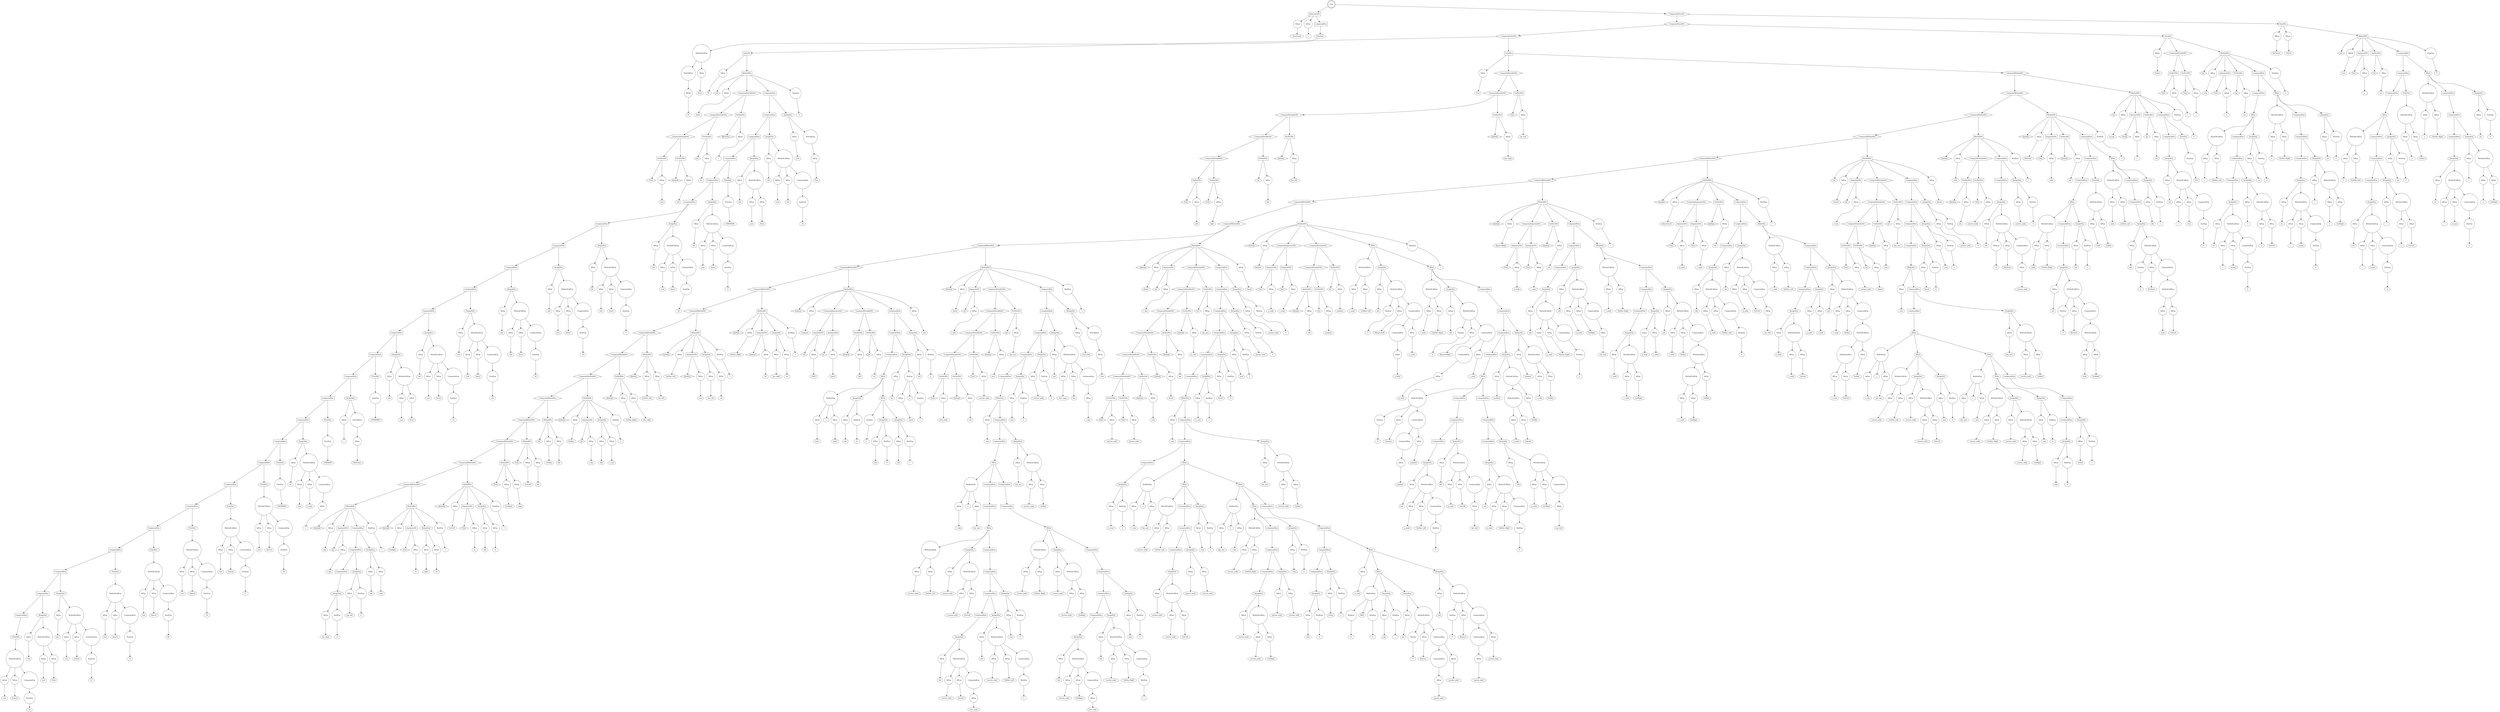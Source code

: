 digraph my_graph {
-1261375760;
-1261375760[label = "Goal", shape = "doublecircle"];
-1261375760->-1261434320;
-1261434320[label = "MainClassNtt", shape = "box"];
-1261434320->-1261433984
-1261433984[label = "IdExp", shape = "circle"];
-1261433984->-1261433968;
-1261433968[label = "TreeVisitor"];
-1261434320->-1261434032
-1261434032[label = "IdExp", shape = "circle"];
-1261434032->-1261434016;
-1261434016[label = "a"];
-1261434320->-1261434272;
-1261434272[label = "CompoundStm", shape = "polygon"];
-1261434272->-1259339120;
-1259339120[label = "PrintStm", shape = "ellipse"];
-1259339120->-1261434224
-1261434224[label = "MethodCallExp", shape = "circle"];
-1261434224->-1261434128
-1261434128[label = "NewObjExp", shape = "circle"];
-1261434128->-1261434080
-1261434080[label = "IdExp", shape = "circle"];
-1261434080->-1261434064;
-1261434064[label = "TV"];
-1261434224->-1261434176
-1261434176[label = "IdExp", shape = "circle"];
-1261434176->-1261434160;
-1261434160[label = "Start"];
-1261375760->-1261375712;
-1261375712[label = "CompoundClassNtt", shape = "hexagon"];
-1261375712->-1261378640;
-1261378640[label = "CompoundClassNtt", shape = "hexagon"];
-1261378640->-1261387472;
-1261387472[label = "CompoundClassNtt", shape = "hexagon"];
-1261387472->-1261430480;
-1261430480[label = "ClassNtt", shape = "box"];
-1261430480->-1261434368
-1261434368[label = "IdExp", shape = "circle"];
-1261434368->-1261434352;
-1261434352[label = "TV"];
-1261430480->-1250949424;
-1250949424[label = "MethodNtt", shape = "box"];
-1250949424->-1261434416;
-1261434416[label = "int", shape = "diamond" ];
-1250949424->-1261434464
-1261434464[label = "IdExp", shape = "circle"];
-1261434464->-1261434448;
-1261434448[label = "Start"];
-1250949424->-1261435328;
-1261435328[label = "CompoundVariableNtt", shape = "hexagon"];
-1261435328->-1261435088;
-1261435088[label = "CompoundVariableNtt", shape = "hexagon"];
-1261435088->-1261434896;
-1261434896[label = "CompoundVariableNtt", shape = "hexagon"];
-1261434896->-1261434656;
-1261434656[label = "VarDeclNtt", shape = "box"];
-1261434656->-1261434560;
-1261434560[label = "Tree", shape = "diamond" ];
-1261434656->-1261434608
-1261434608[label = "IdExp", shape = "circle"];
-1261434608->-1261434592;
-1261434592[label = "root"];
-1261434896->-1261434848;
-1261434848[label = "VarDeclNtt", shape = "box"];
-1261434848->-1261434752;
-1261434752[label = "boolean", shape = "diamond" ];
-1261434848->-1261434800
-1261434800[label = "IdExp", shape = "circle"];
-1261434800->-1261434784;
-1261434784[label = "ntb"];
-1261435088->-1261435040;
-1261435040[label = "VarDeclNtt", shape = "box"];
-1261435040->-1261434944;
-1261434944[label = "int", shape = "diamond" ];
-1261435040->-1261434992
-1261434992[label = "IdExp", shape = "circle"];
-1261434992->-1261434976;
-1261434976[label = "nti"];
-1261435328->-1261435280;
-1261435280[label = "VarDeclNtt", shape = "box"];
-1261435280->-1261435184;
-1261435184[label = "MyVisitor", shape = "diamond" ];
-1261435280->-1261435232
-1261435232[label = "IdExp", shape = "circle"];
-1261435232->-1261435216;
-1261435216[label = "v"];
-1250949424->-1261430336;
-1261430336[label = "CompoundStm", shape = "polygon"];
-1261430336->-1261430288;
-1261430288[label = "CompoundStm", shape = "polygon"];
-1261430288->-1261430240;
-1261430240[label = "CompoundStm", shape = "polygon"];
-1261430240->-1261430192;
-1261430192[label = "CompoundStm", shape = "polygon"];
-1261430192->-1261430144;
-1261430144[label = "CompoundStm", shape = "polygon"];
-1261430144->-1261430096;
-1261430096[label = "CompoundStm", shape = "polygon"];
-1261430096->-1261430048;
-1261430048[label = "CompoundStm", shape = "polygon"];
-1261430048->-1261430000;
-1261430000[label = "CompoundStm", shape = "polygon"];
-1261430000->-1261429952;
-1261429952[label = "CompoundStm", shape = "polygon"];
-1261429952->-1261429904;
-1261429904[label = "CompoundStm", shape = "polygon"];
-1261429904->-1261429856;
-1261429856[label = "CompoundStm", shape = "polygon"];
-1261429856->-1261429808;
-1261429808[label = "CompoundStm", shape = "polygon"];
-1261429808->-1261429760;
-1261429760[label = "CompoundStm", shape = "polygon"];
-1261429760->-1261429712;
-1261429712[label = "CompoundStm", shape = "polygon"];
-1261429712->-1261429664;
-1261429664[label = "CompoundStm", shape = "polygon"];
-1261429664->-1261429616;
-1261429616[label = "CompoundStm", shape = "polygon"];
-1261429616->-1261429568;
-1261429568[label = "CompoundStm", shape = "polygon"];
-1261429568->-1261429520;
-1261429520[label = "CompoundStm", shape = "polygon"];
-1261429520->-1261429472;
-1261429472[label = "CompoundStm", shape = "polygon"];
-1261429472->-1261429424;
-1261429424[label = "CompoundStm", shape = "polygon"];
-1261429424->-1261429376;
-1261429376[label = "CompoundStm", shape = "polygon"];
-1261429376->-1261429328;
-1261429328[label = "CompoundStm", shape = "polygon"];
-1261429328->-1261429280;
-1261429280[label = "CompoundStm", shape = "polygon"];
-1261429280->-1261429232;
-1261429232[label = "CompoundStm", shape = "polygon"];
-1261429232->-1261429184;
-1261429184[label = "CompoundStm", shape = "polygon"];
-1261429184->-1259335344;
-1259335344[label = "PrintStm", shape = "ellipse"];
-1259335344->-1261429136
-1261429136[label = "MethodCallExp", shape = "circle"];
-1261429136->-1261428944
-1261428944[label = "IdExp", shape = "circle"];
-1261428944->-1261428928;
-1261428928[label = "root"];
-1261429136->-1261428992
-1261428992[label = "IdExp", shape = "circle"];
-1261428992->-1261428976;
-1261428976[label = "Search"];
-1261429136->-1261429088;
-1261429088[label = "CompoundExp", shape = "circle"];
-1261429088->-1261429040
-1261429040[label = "NumExp", shape = "circle"];
-1261429040->-1261429024;
-1261429024[label = "12"];
-1261429232->-1261428896;
-1261428896[label = "AssignStm", shape = "ellipse"];
-1261428896->-1261428704
-1261428704[label = "IdExp", shape = "circle"];
-1261428704->-1261428688;
-1261428688[label = "ntb"];
-1261428896->-1261428848
-1261428848[label = "MethodCallExp", shape = "circle"];
-1261428848->-1261428752
-1261428752[label = "IdExp", shape = "circle"];
-1261428752->-1261428736;
-1261428736[label = "root"];
-1261428848->-1261428800
-1261428800[label = "IdExp", shape = "circle"];
-1261428800->-1261428784;
-1261428784[label = "Print"];
-1261429280->-1261428656;
-1261428656[label = "AssignStm", shape = "ellipse"];
-1261428656->-1261428368
-1261428368[label = "IdExp", shape = "circle"];
-1261428368->-1261428352;
-1261428352[label = "ntb"];
-1261428656->-1261428608
-1261428608[label = "MethodCallExp", shape = "circle"];
-1261428608->-1261428416
-1261428416[label = "IdExp", shape = "circle"];
-1261428416->-1261428400;
-1261428400[label = "root"];
-1261428608->-1261428464
-1261428464[label = "IdExp", shape = "circle"];
-1261428464->-1261428448;
-1261428448[label = "Delete"];
-1261428608->-1261428560;
-1261428560[label = "CompoundExp", shape = "circle"];
-1261428560->-1261428512
-1261428512[label = "NumExp", shape = "circle"];
-1261428512->-1261428496;
-1261428496[label = "12"];
-1261429328->-1259334800;
-1259334800[label = "PrintStm", shape = "ellipse"];
-1259334800->-1261428320
-1261428320[label = "MethodCallExp", shape = "circle"];
-1261428320->-1261428128
-1261428128[label = "IdExp", shape = "circle"];
-1261428128->-1261428112;
-1261428112[label = "root"];
-1261428320->-1261428176
-1261428176[label = "IdExp", shape = "circle"];
-1261428176->-1261428160;
-1261428160[label = "Search"];
-1261428320->-1261428272;
-1261428272[label = "CompoundExp", shape = "circle"];
-1261428272->-1261428224
-1261428224[label = "NumExp", shape = "circle"];
-1261428224->-1261428208;
-1261428208[label = "12"];
-1261429376->-1259334640;
-1259334640[label = "PrintStm", shape = "ellipse"];
-1259334640->-1261428080
-1261428080[label = "MethodCallExp", shape = "circle"];
-1261428080->-1261427888
-1261427888[label = "IdExp", shape = "circle"];
-1261427888->-1261427872;
-1261427872[label = "root"];
-1261428080->-1261427936
-1261427936[label = "IdExp", shape = "circle"];
-1261427936->-1261427920;
-1261427920[label = "Search"];
-1261428080->-1261428032;
-1261428032[label = "CompoundExp", shape = "circle"];
-1261428032->-1261427984
-1261427984[label = "NumExp", shape = "circle"];
-1261427984->-1261427968;
-1261427968[label = "50"];
-1261429424->-1259334480;
-1259334480[label = "PrintStm", shape = "ellipse"];
-1259334480->-1261427840
-1261427840[label = "MethodCallExp", shape = "circle"];
-1261427840->-1261433792
-1261433792[label = "IdExp", shape = "circle"];
-1261433792->-1261433776;
-1261433776[label = "root"];
-1261427840->-1261433840
-1261433840[label = "IdExp", shape = "circle"];
-1261433840->-1261433824;
-1261433824[label = "Search"];
-1261427840->-1261427792;
-1261427792[label = "CompoundExp", shape = "circle"];
-1261427792->-1261427744
-1261427744[label = "NumExp", shape = "circle"];
-1261427744->-1261427728;
-1261427728[label = "16"];
-1261429472->-1259334320;
-1259334320[label = "PrintStm", shape = "ellipse"];
-1259334320->-1261433744
-1261433744[label = "MethodCallExp", shape = "circle"];
-1261433744->-1261433552
-1261433552[label = "IdExp", shape = "circle"];
-1261433552->-1261433536;
-1261433536[label = "root"];
-1261433744->-1261433600
-1261433600[label = "IdExp", shape = "circle"];
-1261433600->-1261433584;
-1261433584[label = "Search"];
-1261433744->-1261433696;
-1261433696[label = "CompoundExp", shape = "circle"];
-1261433696->-1261433648
-1261433648[label = "NumExp", shape = "circle"];
-1261433648->-1261433632;
-1261433632[label = "12"];
-1261429520->-1259334160;
-1259334160[label = "PrintStm", shape = "ellipse"];
-1259334160->-1261433504
-1261433504[label = "MethodCallExp", shape = "circle"];
-1261433504->-1261433312
-1261433312[label = "IdExp", shape = "circle"];
-1261433312->-1261433296;
-1261433296[label = "root"];
-1261433504->-1261433360
-1261433360[label = "IdExp", shape = "circle"];
-1261433360->-1261433344;
-1261433344[label = "Search"];
-1261433504->-1261433456;
-1261433456[label = "CompoundExp", shape = "circle"];
-1261433456->-1261433408
-1261433408[label = "NumExp", shape = "circle"];
-1261433408->-1261433392;
-1261433392[label = "24"];
-1261429568->-1259334000;
-1259334000[label = "PrintStm", shape = "ellipse"];
-1259334000->-1261433264
-1261433264[label = "NumExp", shape = "circle"];
-1261433264->-1261433248;
-1261433248[label = "100000000"];
-1261429616->-1261433216;
-1261433216[label = "AssignStm", shape = "ellipse"];
-1261433216->-1261432928
-1261432928[label = "IdExp", shape = "circle"];
-1261432928->-1261432912;
-1261432912[label = "nti"];
-1261433216->-1261433168
-1261433168[label = "MethodCallExp", shape = "circle"];
-1261433168->-1261432976
-1261432976[label = "IdExp", shape = "circle"];
-1261432976->-1261432960;
-1261432960[label = "root"];
-1261433168->-1261433024
-1261433024[label = "IdExp", shape = "circle"];
-1261433024->-1261433008;
-1261433008[label = "accept"];
-1261433168->-1261433120;
-1261433120[label = "CompoundExp", shape = "circle"];
-1261433120->-1261433072
-1261433072[label = "IdExp", shape = "circle"];
-1261433072->-1261433056;
-1261433056[label = "v"];
-1261429664->-1259333712;
-1259333712[label = "PrintStm", shape = "ellipse"];
-1259333712->-1261432880
-1261432880[label = "NumExp", shape = "circle"];
-1261432880->-1261432864;
-1261432864[label = "50000000"];
-1261429712->-1261432832;
-1261432832[label = "AssignStm", shape = "ellipse"];
-1261432832->-1261432688
-1261432688[label = "IdExp", shape = "circle"];
-1261432688->-1261432672;
-1261432672[label = "v"];
-1261432832->-1261432784
-1261432784[label = "NewObjExp", shape = "circle"];
-1261432784->-1261432736
-1261432736[label = "IdExp", shape = "circle"];
-1261432736->-1261432720;
-1261432720[label = "MyVisitor"];
-1261429760->-1259337648;
-1259337648[label = "PrintStm", shape = "ellipse"];
-1259337648->-1261432640
-1261432640[label = "NumExp", shape = "circle"];
-1261432640->-1261432624;
-1261432624[label = "100000000"];
-1261429808->-1261432592;
-1261432592[label = "AssignStm", shape = "ellipse"];
-1261432592->-1261432400
-1261432400[label = "IdExp", shape = "circle"];
-1261432400->-1261432384;
-1261432384[label = "ntb"];
-1261432592->-1261432544
-1261432544[label = "MethodCallExp", shape = "circle"];
-1261432544->-1261432448
-1261432448[label = "IdExp", shape = "circle"];
-1261432448->-1261432432;
-1261432432[label = "root"];
-1261432544->-1261432496
-1261432496[label = "IdExp", shape = "circle"];
-1261432496->-1261432480;
-1261432480[label = "Print"];
-1261429856->-1261432352;
-1261432352[label = "AssignStm", shape = "ellipse"];
-1261432352->-1261432064
-1261432064[label = "IdExp", shape = "circle"];
-1261432064->-1261432048;
-1261432048[label = "ntb"];
-1261432352->-1261432304
-1261432304[label = "MethodCallExp", shape = "circle"];
-1261432304->-1261432112
-1261432112[label = "IdExp", shape = "circle"];
-1261432112->-1261432096;
-1261432096[label = "root"];
-1261432304->-1261432160
-1261432160[label = "IdExp", shape = "circle"];
-1261432160->-1261432144;
-1261432144[label = "Insert"];
-1261432304->-1261432256;
-1261432256[label = "CompoundExp", shape = "circle"];
-1261432256->-1261432208
-1261432208[label = "NumExp", shape = "circle"];
-1261432208->-1261432192;
-1261432192[label = "14"];
-1261429904->-1261432016;
-1261432016[label = "AssignStm", shape = "ellipse"];
-1261432016->-1261431728
-1261431728[label = "IdExp", shape = "circle"];
-1261431728->-1261431712;
-1261431712[label = "ntb"];
-1261432016->-1261431968
-1261431968[label = "MethodCallExp", shape = "circle"];
-1261431968->-1261431776
-1261431776[label = "IdExp", shape = "circle"];
-1261431776->-1261431760;
-1261431760[label = "root"];
-1261431968->-1261431824
-1261431824[label = "IdExp", shape = "circle"];
-1261431824->-1261431808;
-1261431808[label = "Insert"];
-1261431968->-1261431920;
-1261431920[label = "CompoundExp", shape = "circle"];
-1261431920->-1261431872
-1261431872[label = "NumExp", shape = "circle"];
-1261431872->-1261431856;
-1261431856[label = "28"];
-1261429952->-1261431680;
-1261431680[label = "AssignStm", shape = "ellipse"];
-1261431680->-1261431392
-1261431392[label = "IdExp", shape = "circle"];
-1261431392->-1261431376;
-1261431376[label = "ntb"];
-1261431680->-1261431632
-1261431632[label = "MethodCallExp", shape = "circle"];
-1261431632->-1261431440
-1261431440[label = "IdExp", shape = "circle"];
-1261431440->-1261431424;
-1261431424[label = "root"];
-1261431632->-1261431488
-1261431488[label = "IdExp", shape = "circle"];
-1261431488->-1261431472;
-1261431472[label = "Insert"];
-1261431632->-1261431584;
-1261431584[label = "CompoundExp", shape = "circle"];
-1261431584->-1261431536
-1261431536[label = "NumExp", shape = "circle"];
-1261431536->-1261431520;
-1261431520[label = "20"];
-1261430000->-1261431344;
-1261431344[label = "AssignStm", shape = "ellipse"];
-1261431344->-1261431056
-1261431056[label = "IdExp", shape = "circle"];
-1261431056->-1261431040;
-1261431040[label = "ntb"];
-1261431344->-1261431296
-1261431296[label = "MethodCallExp", shape = "circle"];
-1261431296->-1261431104
-1261431104[label = "IdExp", shape = "circle"];
-1261431104->-1261431088;
-1261431088[label = "root"];
-1261431296->-1261431152
-1261431152[label = "IdExp", shape = "circle"];
-1261431152->-1261431136;
-1261431136[label = "Insert"];
-1261431296->-1261431248;
-1261431248[label = "CompoundExp", shape = "circle"];
-1261431248->-1261431200
-1261431200[label = "NumExp", shape = "circle"];
-1261431200->-1261431184;
-1261431184[label = "12"];
-1261430048->-1261431008;
-1261431008[label = "AssignStm", shape = "ellipse"];
-1261431008->-1261436864
-1261436864[label = "IdExp", shape = "circle"];
-1261436864->-1261436848;
-1261436848[label = "ntb"];
-1261431008->-1261430960
-1261430960[label = "MethodCallExp", shape = "circle"];
-1261430960->-1261436912
-1261436912[label = "IdExp", shape = "circle"];
-1261436912->-1261436896;
-1261436896[label = "root"];
-1261430960->-1261430816
-1261430816[label = "IdExp", shape = "circle"];
-1261430816->-1261430800;
-1261430800[label = "Insert"];
-1261430960->-1261430912;
-1261430912[label = "CompoundExp", shape = "circle"];
-1261430912->-1261430864
-1261430864[label = "NumExp", shape = "circle"];
-1261430864->-1261430848;
-1261430848[label = "4"];
-1261430096->-1261436816;
-1261436816[label = "AssignStm", shape = "ellipse"];
-1261436816->-1261436528
-1261436528[label = "IdExp", shape = "circle"];
-1261436528->-1261436512;
-1261436512[label = "ntb"];
-1261436816->-1261436768
-1261436768[label = "MethodCallExp", shape = "circle"];
-1261436768->-1261436576
-1261436576[label = "IdExp", shape = "circle"];
-1261436576->-1261436560;
-1261436560[label = "root"];
-1261436768->-1261436624
-1261436624[label = "IdExp", shape = "circle"];
-1261436624->-1261436608;
-1261436608[label = "Insert"];
-1261436768->-1261436720;
-1261436720[label = "CompoundExp", shape = "circle"];
-1261436720->-1261436672
-1261436672[label = "NumExp", shape = "circle"];
-1261436672->-1261436656;
-1261436656[label = "24"];
-1261430144->-1261436480;
-1261436480[label = "AssignStm", shape = "ellipse"];
-1261436480->-1261436192
-1261436192[label = "IdExp", shape = "circle"];
-1261436192->-1261436176;
-1261436176[label = "ntb"];
-1261436480->-1261436432
-1261436432[label = "MethodCallExp", shape = "circle"];
-1261436432->-1261436240
-1261436240[label = "IdExp", shape = "circle"];
-1261436240->-1261436224;
-1261436224[label = "root"];
-1261436432->-1261436288
-1261436288[label = "IdExp", shape = "circle"];
-1261436288->-1261436272;
-1261436272[label = "Insert"];
-1261436432->-1261436384;
-1261436384[label = "CompoundExp", shape = "circle"];
-1261436384->-1261436336
-1261436336[label = "NumExp", shape = "circle"];
-1261436336->-1261436320;
-1261436320[label = "8"];
-1261430192->-1259336080;
-1259336080[label = "PrintStm", shape = "ellipse"];
-1259336080->-1261436144
-1261436144[label = "NumExp", shape = "circle"];
-1261436144->-1261436128;
-1261436128[label = "100000000"];
-1261430240->-1261436096;
-1261436096[label = "AssignStm", shape = "ellipse"];
-1261436096->-1261435904
-1261435904[label = "IdExp", shape = "circle"];
-1261435904->-1261435888;
-1261435888[label = "ntb"];
-1261436096->-1261436048
-1261436048[label = "MethodCallExp", shape = "circle"];
-1261436048->-1261435952
-1261435952[label = "IdExp", shape = "circle"];
-1261435952->-1261435936;
-1261435936[label = "root"];
-1261436048->-1261436000
-1261436000[label = "IdExp", shape = "circle"];
-1261436000->-1261435984;
-1261435984[label = "Print"];
-1261430288->-1261435856;
-1261435856[label = "AssignStm", shape = "ellipse"];
-1261435856->-1261435568
-1261435568[label = "IdExp", shape = "circle"];
-1261435568->-1261435552;
-1261435552[label = "ntb"];
-1261435856->-1261435808
-1261435808[label = "MethodCallExp", shape = "circle"];
-1261435808->-1261435616
-1261435616[label = "IdExp", shape = "circle"];
-1261435616->-1261435600;
-1261435600[label = "root"];
-1261435808->-1261435664
-1261435664[label = "IdExp", shape = "circle"];
-1261435664->-1261435648;
-1261435648[label = "Init"];
-1261435808->-1261435760;
-1261435760[label = "CompoundExp", shape = "circle"];
-1261435760->-1261435712
-1261435712[label = "NumExp", shape = "circle"];
-1261435712->-1261435696;
-1261435696[label = "16"];
-1261430336->-1261435520;
-1261435520[label = "AssignStm", shape = "ellipse"];
-1261435520->-1261435376
-1261435376[label = "IdExp", shape = "circle"];
-1261435376->-1261435360;
-1261435360[label = "root"];
-1261435520->-1261435472
-1261435472[label = "NewObjExp", shape = "circle"];
-1261435472->-1261435424
-1261435424[label = "IdExp", shape = "circle"];
-1261435424->-1261435408;
-1261435408[label = "Tree"];
-1250949424->-1261430384
-1261430384[label = "NumExp", shape = "circle"];
-1261430384->-1261430368;
-1261430368[label = "0"];
-1261387472->-1261387424;
-1261387424[label = "ClassNtt", shape = "box"];
-1261387424->-1261430576
-1261430576[label = "IdExp", shape = "circle"];
-1261430576->-1261430560;
-1261430560[label = "Tree"];
-1261387424->-1261425728;
-1261425728[label = "CompoundVariableNtt", shape = "hexagon"];
-1261425728->-1261425488;
-1261425488[label = "CompoundVariableNtt", shape = "hexagon"];
-1261425488->-1261425296;
-1261425296[label = "CompoundVariableNtt", shape = "hexagon"];
-1261425296->-1261425104;
-1261425104[label = "CompoundVariableNtt", shape = "hexagon"];
-1261425104->-1261424912;
-1261424912[label = "CompoundVariableNtt", shape = "hexagon"];
-1261424912->-1261430768;
-1261430768[label = "VarDeclNtt", shape = "box"];
-1261430768->-1261430672;
-1261430672[label = "Tree", shape = "diamond" ];
-1261430768->-1261430720
-1261430720[label = "IdExp", shape = "circle"];
-1261430720->-1261430704;
-1261430704[label = "left"];
-1261424912->-1261424864;
-1261424864[label = "VarDeclNtt", shape = "box"];
-1261424864->-1261424768;
-1261424768[label = "Tree", shape = "diamond" ];
-1261424864->-1261424816
-1261424816[label = "IdExp", shape = "circle"];
-1261424816->-1261424800;
-1261424800[label = "right"];
-1261425104->-1261425056;
-1261425056[label = "VarDeclNtt", shape = "box"];
-1261425056->-1261424960;
-1261424960[label = "int", shape = "diamond" ];
-1261425056->-1261425008
-1261425008[label = "IdExp", shape = "circle"];
-1261425008->-1261424992;
-1261424992[label = "key"];
-1261425296->-1261425248;
-1261425248[label = "VarDeclNtt", shape = "box"];
-1261425248->-1261425152;
-1261425152[label = "boolean", shape = "diamond" ];
-1261425248->-1261425200
-1261425200[label = "IdExp", shape = "circle"];
-1261425200->-1261425184;
-1261425184[label = "has_left"];
-1261425488->-1261425440;
-1261425440[label = "VarDeclNtt", shape = "box"];
-1261425440->-1261425344;
-1261425344[label = "boolean", shape = "diamond" ];
-1261425440->-1261425392
-1261425392[label = "IdExp", shape = "circle"];
-1261425392->-1261425376;
-1261425376[label = "has_right"];
-1261425728->-1261425680;
-1261425680[label = "VarDeclNtt", shape = "box"];
-1261425680->-1261425584;
-1261425584[label = "Tree", shape = "diamond" ];
-1261425680->-1261425632
-1261425632[label = "IdExp", shape = "circle"];
-1261425632->-1261425616;
-1261425616[label = "my_null"];
-1261387424->-1261387376;
-1261387376[label = "CompoundMethodNtt", shape = "hexagon"];
-1261387376->-1261386272;
-1261386272[label = "CompoundMethodNtt", shape = "hexagon"];
-1261386272->-1261389776;
-1261389776[label = "CompoundMethodNtt", shape = "hexagon"];
-1261389776->-1261388576;
-1261388576[label = "CompoundMethodNtt", shape = "hexagon"];
-1261388576->-1261396640;
-1261396640[label = "CompoundMethodNtt", shape = "hexagon"];
-1261396640->-1261399856;
-1261399856[label = "CompoundMethodNtt", shape = "hexagon"];
-1261399856->-1261403072;
-1261403072[label = "CompoundMethodNtt", shape = "hexagon"];
-1261403072->-1261403888;
-1261403888[label = "CompoundMethodNtt", shape = "hexagon"];
-1261403888->-1261414688;
-1261414688[label = "CompoundMethodNtt", shape = "hexagon"];
-1261414688->-1261420784;
-1261420784[label = "CompoundMethodNtt", shape = "hexagon"];
-1261420784->-1261424576;
-1261424576[label = "CompoundMethodNtt", shape = "hexagon"];
-1261424576->-1261424000;
-1261424000[label = "CompoundMethodNtt", shape = "hexagon"];
-1261424000->-1261423424;
-1261423424[label = "CompoundMethodNtt", shape = "hexagon"];
-1261423424->-1261423232;
-1261423232[label = "CompoundMethodNtt", shape = "hexagon"];
-1261423232->-1261423040;
-1261423040[label = "CompoundMethodNtt", shape = "hexagon"];
-1261423040->-1261422464;
-1261422464[label = "CompoundMethodNtt", shape = "hexagon"];
-1261422464->-1261422272;
-1261422272[label = "CompoundMethodNtt", shape = "hexagon"];
-1261422272->-1261422032;
-1261422032[label = "CompoundMethodNtt", shape = "hexagon"];
-1261422032->-1261421792;
-1261421792[label = "CompoundMethodNtt", shape = "hexagon"];
-1261421792->-1261427312;
-1261427312[label = "CompoundMethodNtt", shape = "hexagon"];
-1261427312->-1250949936;
-1250949936[label = "MethodNtt", shape = "box"];
-1250949936->-1261425776;
-1261425776[label = "boolean", shape = "diamond" ];
-1250949936->-1261425824
-1261425824[label = "IdExp", shape = "circle"];
-1261425824->-1261425808;
-1261425808[label = "Init"];
-1250949936->-1261425968;
-1261425968[label = "ArgumentNtt", shape = "box"];
-1261425968->-1261425872;
-1261425872[label = "int", shape = "diamond" ];
-1261425968->-1261425920
-1261425920[label = "IdExp", shape = "circle"];
-1261425920->-1261425904;
-1261425904[label = "v_key"];
-1250949936->-1261426592;
-1261426592[label = "CompoundStm", shape = "polygon"];
-1261426592->-1261426544;
-1261426544[label = "CompoundStm", shape = "polygon"];
-1261426544->-1261426496;
-1261426496[label = "CompoundStm", shape = "polygon"];
-1261426496->-1261426448;
-1261426448[label = "AssignStm", shape = "ellipse"];
-1261426448->-1261426352
-1261426352[label = "IdExp", shape = "circle"];
-1261426352->-1261426336;
-1261426336[label = "has_right"];
-1261426448->-1261426400
-1261426400[label = "BoolExp", shape = "circle"];
-1261426400->-1261426384;
-1261426384[label = "0"];
-1261426544->-1261426304;
-1261426304[label = "AssignStm", shape = "ellipse"];
-1261426304->-1261426208
-1261426208[label = "IdExp", shape = "circle"];
-1261426208->-1261426192;
-1261426192[label = "has_left"];
-1261426304->-1261426256
-1261426256[label = "BoolExp", shape = "circle"];
-1261426256->-1261426240;
-1261426240[label = "0"];
-1261426592->-1261426160;
-1261426160[label = "AssignStm", shape = "ellipse"];
-1261426160->-1261426064
-1261426064[label = "IdExp", shape = "circle"];
-1261426064->-1261426048;
-1261426048[label = "key"];
-1261426160->-1261426112
-1261426112[label = "IdExp", shape = "circle"];
-1261426112->-1261426096;
-1261426096[label = "v_key"];
-1250949936->-1261426640
-1261426640[label = "BoolExp", shape = "circle"];
-1261426640->-1261426624;
-1261426624[label = "1"];
-1261427312->-1250950128;
-1250950128[label = "MethodNtt", shape = "box"];
-1250950128->-1261426736;
-1261426736[label = "boolean", shape = "diamond" ];
-1250950128->-1261426784
-1261426784[label = "IdExp", shape = "circle"];
-1261426784->-1261426768;
-1261426768[label = "SetRight"];
-1250950128->-1261426976;
-1261426976[label = "ArgumentNtt", shape = "box"];
-1261426976->-1261426880;
-1261426880[label = "Tree", shape = "diamond" ];
-1261426976->-1261426928
-1261426928[label = "IdExp", shape = "circle"];
-1261426928->-1261426912;
-1261426912[label = "rn"];
-1250950128->-1261427168;
-1261427168[label = "AssignStm", shape = "ellipse"];
-1261427168->-1261427072
-1261427072[label = "IdExp", shape = "circle"];
-1261427072->-1261427056;
-1261427056[label = "right"];
-1261427168->-1261427120
-1261427120[label = "IdExp", shape = "circle"];
-1261427120->-1261427104;
-1261427104[label = "rn"];
-1250950128->-1261427264
-1261427264[label = "BoolExp", shape = "circle"];
-1261427264->-1261427248;
-1261427248[label = "1"];
-1261421792->-1250950320;
-1250950320[label = "MethodNtt", shape = "box"];
-1250950320->-1261427360;
-1261427360[label = "boolean", shape = "diamond" ];
-1250950320->-1261427408
-1261427408[label = "IdExp", shape = "circle"];
-1261427408->-1261427392;
-1261427392[label = "SetLeft"];
-1250950320->-1261427600;
-1261427600[label = "ArgumentNtt", shape = "box"];
-1261427600->-1261427504;
-1261427504[label = "Tree", shape = "diamond" ];
-1261427600->-1261427552
-1261427552[label = "IdExp", shape = "circle"];
-1261427552->-1261427536;
-1261427536[label = "ln"];
-1250950320->-1261421648;
-1261421648[label = "AssignStm", shape = "ellipse"];
-1261421648->-1261427696
-1261427696[label = "IdExp", shape = "circle"];
-1261427696->-1261427680;
-1261427680[label = "left"];
-1261421648->-1261421600
-1261421600[label = "IdExp", shape = "circle"];
-1261421600->-1261421584;
-1261421584[label = "ln"];
-1250950320->-1261421744
-1261421744[label = "BoolExp", shape = "circle"];
-1261421744->-1261421728;
-1261421728[label = "1"];
-1261422032->-1250950448;
-1250950448[label = "MethodNtt", shape = "box"];
-1250950448->-1261421888;
-1261421888[label = "Tree", shape = "diamond" ];
-1250950448->-1261421936
-1261421936[label = "IdExp", shape = "circle"];
-1261421936->-1261421920;
-1261421920[label = "GetRight"];
-1250950448->-1261421984
-1261421984[label = "IdExp", shape = "circle"];
-1261421984->-1261421968;
-1261421968[label = "right"];
-1261422272->-1250950576;
-1250950576[label = "MethodNtt", shape = "box"];
-1250950576->-1261422128;
-1261422128[label = "Tree", shape = "diamond" ];
-1250950576->-1261422176
-1261422176[label = "IdExp", shape = "circle"];
-1261422176->-1261422160;
-1261422160[label = "GetLeft"];
-1250950576->-1261422224
-1261422224[label = "IdExp", shape = "circle"];
-1261422224->-1261422208;
-1261422208[label = "left"];
-1261422464->-1250950704;
-1250950704[label = "MethodNtt", shape = "box"];
-1250950704->-1261422320;
-1261422320[label = "int", shape = "diamond" ];
-1250950704->-1261422368
-1261422368[label = "IdExp", shape = "circle"];
-1261422368->-1261422352;
-1261422352[label = "GetKey"];
-1250950704->-1261422416
-1261422416[label = "IdExp", shape = "circle"];
-1261422416->-1261422400;
-1261422400[label = "key"];
-1261423040->-1250950832;
-1250950832[label = "MethodNtt", shape = "box"];
-1250950832->-1261422512;
-1261422512[label = "boolean", shape = "diamond" ];
-1250950832->-1261422560
-1261422560[label = "IdExp", shape = "circle"];
-1261422560->-1261422544;
-1261422544[label = "SetKey"];
-1250950832->-1261422704;
-1261422704[label = "ArgumentNtt", shape = "box"];
-1261422704->-1261422608;
-1261422608[label = "int", shape = "diamond" ];
-1261422704->-1261422656
-1261422656[label = "IdExp", shape = "circle"];
-1261422656->-1261422640;
-1261422640[label = "v_key"];
-1250950832->-1261422896;
-1261422896[label = "AssignStm", shape = "ellipse"];
-1261422896->-1261422800
-1261422800[label = "IdExp", shape = "circle"];
-1261422800->-1261422784;
-1261422784[label = "key"];
-1261422896->-1261422848
-1261422848[label = "IdExp", shape = "circle"];
-1261422848->-1261422832;
-1261422832[label = "v_key"];
-1250950832->-1261422992
-1261422992[label = "BoolExp", shape = "circle"];
-1261422992->-1261422976;
-1261422976[label = "1"];
-1261423232->-1250950960;
-1250950960[label = "MethodNtt", shape = "box"];
-1250950960->-1261423088;
-1261423088[label = "boolean", shape = "diamond" ];
-1250950960->-1261423136
-1261423136[label = "IdExp", shape = "circle"];
-1261423136->-1261423120;
-1261423120[label = "GetHas_Right"];
-1250950960->-1261423184
-1261423184[label = "IdExp", shape = "circle"];
-1261423184->-1261423168;
-1261423168[label = "has_right"];
-1261423424->-1250951088;
-1250951088[label = "MethodNtt", shape = "box"];
-1250951088->-1261423280;
-1261423280[label = "boolean", shape = "diamond" ];
-1250951088->-1261423328
-1261423328[label = "IdExp", shape = "circle"];
-1261423328->-1261423312;
-1261423312[label = "GetHas_Left"];
-1250951088->-1261423376
-1261423376[label = "IdExp", shape = "circle"];
-1261423376->-1261423360;
-1261423360[label = "has_left"];
-1261424000->-1250943088;
-1250943088[label = "MethodNtt", shape = "box"];
-1250943088->-1261423472;
-1261423472[label = "boolean", shape = "diamond" ];
-1250943088->-1261423520
-1261423520[label = "IdExp", shape = "circle"];
-1261423520->-1261423504;
-1261423504[label = "SetHas_Left"];
-1250943088->-1261423664;
-1261423664[label = "ArgumentNtt", shape = "box"];
-1261423664->-1261423568;
-1261423568[label = "boolean", shape = "diamond" ];
-1261423664->-1261423616
-1261423616[label = "IdExp", shape = "circle"];
-1261423616->-1261423600;
-1261423600[label = "val"];
-1250943088->-1261423856;
-1261423856[label = "AssignStm", shape = "ellipse"];
-1261423856->-1261423760
-1261423760[label = "IdExp", shape = "circle"];
-1261423760->-1261423744;
-1261423744[label = "has_left"];
-1261423856->-1261423808
-1261423808[label = "IdExp", shape = "circle"];
-1261423808->-1261423792;
-1261423792[label = "val"];
-1250943088->-1261423952
-1261423952[label = "BoolExp", shape = "circle"];
-1261423952->-1261423936;
-1261423936[label = "1"];
-1261424576->-1250943216;
-1250943216[label = "MethodNtt", shape = "box"];
-1250943216->-1261424048;
-1261424048[label = "boolean", shape = "diamond" ];
-1250943216->-1261424096
-1261424096[label = "IdExp", shape = "circle"];
-1261424096->-1261424080;
-1261424080[label = "SetHas_Right"];
-1250943216->-1261424240;
-1261424240[label = "ArgumentNtt", shape = "box"];
-1261424240->-1261424144;
-1261424144[label = "boolean", shape = "diamond" ];
-1261424240->-1261424192
-1261424192[label = "IdExp", shape = "circle"];
-1261424192->-1261424176;
-1261424176[label = "val"];
-1250943216->-1261424432;
-1261424432[label = "AssignStm", shape = "ellipse"];
-1261424432->-1261424336
-1261424336[label = "IdExp", shape = "circle"];
-1261424336->-1261424320;
-1261424320[label = "has_right"];
-1261424432->-1261424384
-1261424384[label = "IdExp", shape = "circle"];
-1261424384->-1261424368;
-1261424368[label = "val"];
-1250943216->-1261424528
-1261424528[label = "BoolExp", shape = "circle"];
-1261424528->-1261424512;
-1261424512[label = "1"];
-1261420784->-1250943472;
-1250943472[label = "MethodNtt", shape = "box"];
-1250943472->-1261424624;
-1261424624[label = "boolean", shape = "diamond" ];
-1250943472->-1261418528
-1261418528[label = "IdExp", shape = "circle"];
-1261418528->-1261418512;
-1261418512[label = "Compare"];
-1250943472->-1261418912;
-1261418912[label = "CompoundArgumentNtt", shape = "hexagon"];
-1261418912->-1261418672;
-1261418672[label = "ArgumentNtt", shape = "box"];
-1261418672->-1261418576;
-1261418576[label = "int", shape = "diamond" ];
-1261418672->-1261418624
-1261418624[label = "IdExp", shape = "circle"];
-1261418624->-1261418608;
-1261418608[label = "num1"];
-1261418912->-1261418864;
-1261418864[label = "ArgumentNtt", shape = "box"];
-1261418864->-1261418768;
-1261418768[label = "int", shape = "diamond" ];
-1261418864->-1261418816
-1261418816[label = "IdExp", shape = "circle"];
-1261418816->-1261418800;
-1261418800[label = "num2"];
-1250943472->-1261419296;
-1261419296[label = "CompoundVariableNtt", shape = "hexagon"];
-1261419296->-1261419056;
-1261419056[label = "VarDeclNtt", shape = "box"];
-1261419056->-1261418960;
-1261418960[label = "boolean", shape = "diamond" ];
-1261419056->-1261419008
-1261419008[label = "IdExp", shape = "circle"];
-1261419008->-1261418992;
-1261418992[label = "ntb"];
-1261419296->-1261419248;
-1261419248[label = "VarDeclNtt", shape = "box"];
-1261419248->-1261419152;
-1261419152[label = "int", shape = "diamond" ];
-1261419248->-1261419200
-1261419200[label = "IdExp", shape = "circle"];
-1261419200->-1261419184;
-1261419184[label = "nti"];
-1250943472->-1261420688;
-1261420688[label = "CompoundStm", shape = "polygon"];
-1261420688->-1261420640;
-1261420640[label = "CompoundStm", shape = "polygon"];
-1261420640->-1261420592;
-1261420592[label = "CompoundStm", shape = "polygon"];
-1261420592->-1261420544;
-1261420544[label = "IfStm", shape = "ellipse"];
-1261420544->-1261419824;
-1261419824[label = "BinBoolExp", shape = "circle"];
-1261419824->-1261419728
-1261419728[label = "IdExp", shape = "circle"];
-1261419728->-1261419712;
-1261419712[label = "num1"];
-1261419824->-1261419800;
-1261419800[label = "<" ];
-1261419824->-1261419776
-1261419776[label = "IdExp", shape = "circle"];
-1261419776->-1261419760;
-1261419760[label = "num2"];
-1261420544->-1261419968;
-1261419968[label = "AssignStm", shape = "ellipse"];
-1261419968->-1261419872
-1261419872[label = "IdExp", shape = "circle"];
-1261419872->-1261419856;
-1261419856[label = "ntb"];
-1261419968->-1261419920
-1261419920[label = "BoolExp", shape = "circle"];
-1261419920->-1261419904;
-1261419904[label = "0"];
-1261420544->-1261420496;
-1261420496[label = "IfStm", shape = "ellipse"];
-1261420496->-1261420160
-1261420160[label = "BoolExp", shape = "circle"];
-1261420160->-1261420144;
-1261420144[label = "0"];
-1261420496->-1261420304;
-1261420304[label = "AssignStm", shape = "ellipse"];
-1261420304->-1261420208
-1261420208[label = "IdExp", shape = "circle"];
-1261420208->-1261420192;
-1261420192[label = "ntb"];
-1261420304->-1261420256
-1261420256[label = "BoolExp", shape = "circle"];
-1261420256->-1261420240;
-1261420240[label = "0"];
-1261420496->-1261420448;
-1261420448[label = "AssignStm", shape = "ellipse"];
-1261420448->-1261420352
-1261420352[label = "IdExp", shape = "circle"];
-1261420352->-1261420336;
-1261420336[label = "ntb"];
-1261420448->-1261420400
-1261420400[label = "BoolExp", shape = "circle"];
-1261420400->-1261420384;
-1261420384[label = "1"];
-1261420640->-1261419680;
-1261419680[label = "AssignStm", shape = "ellipse"];
-1261419680->-1261419488
-1261419488[label = "IdExp", shape = "circle"];
-1261419488->-1261419472;
-1261419472[label = "nti"];
-1261419680->-1261419632;
-1261419632[label = "BinExp", shape = "circle"];
-1261419632->-1261419536
-1261419536[label = "IdExp", shape = "circle"];
-1261419536->-1261419520;
-1261419520[label = "num2"];
-1261419632->-1261419608;
-1261419608[label = "+" ];
-1261419632->-1261419584
-1261419584[label = "NumExp", shape = "circle"];
-1261419584->-1261419568;
-1261419568[label = "1"];
-1261420688->-1261419440;
-1261419440[label = "AssignStm", shape = "ellipse"];
-1261419440->-1261419344
-1261419344[label = "IdExp", shape = "circle"];
-1261419344->-1261419328;
-1261419328[label = "ntb"];
-1261419440->-1261419392
-1261419392[label = "BoolExp", shape = "circle"];
-1261419392->-1261419376;
-1261419376[label = "0"];
-1250943472->-1261420736
-1261420736[label = "IdExp", shape = "circle"];
-1261420736->-1261420720;
-1261420720[label = "ntb"];
-1261414688->-1250943792;
-1250943792[label = "MethodNtt", shape = "box"];
-1250943792->-1261420832;
-1261420832[label = "boolean", shape = "diamond" ];
-1250943792->-1261420880
-1261420880[label = "IdExp", shape = "circle"];
-1261420880->-1261420864;
-1261420864[label = "Insert"];
-1250943792->-1261421024;
-1261421024[label = "ArgumentNtt", shape = "box"];
-1261421024->-1261420928;
-1261420928[label = "int", shape = "diamond" ];
-1261421024->-1261420976
-1261420976[label = "IdExp", shape = "circle"];
-1261420976->-1261420960;
-1261420960[label = "v_key"];
-1250943792->-1261415984;
-1261415984[label = "CompoundVariableNtt", shape = "hexagon"];
-1261415984->-1261415792;
-1261415792[label = "CompoundVariableNtt", shape = "hexagon"];
-1261415792->-1261415600;
-1261415600[label = "CompoundVariableNtt", shape = "hexagon"];
-1261415600->-1261421504;
-1261421504[label = "CompoundVariableNtt", shape = "hexagon"];
-1261421504->-1261421264;
-1261421264[label = "VarDeclNtt", shape = "box"];
-1261421264->-1261421168;
-1261421168[label = "Tree", shape = "diamond" ];
-1261421264->-1261421216
-1261421216[label = "IdExp", shape = "circle"];
-1261421216->-1261421200;
-1261421200[label = "new_node"];
-1261421504->-1261421456;
-1261421456[label = "VarDeclNtt", shape = "box"];
-1261421456->-1261421360;
-1261421360[label = "boolean", shape = "diamond" ];
-1261421456->-1261421408
-1261421408[label = "IdExp", shape = "circle"];
-1261421408->-1261421392;
-1261421392[label = "ntb"];
-1261415600->-1261415552;
-1261415552[label = "VarDeclNtt", shape = "box"];
-1261415552->-1261415456;
-1261415456[label = "Tree", shape = "diamond" ];
-1261415552->-1261415504
-1261415504[label = "IdExp", shape = "circle"];
-1261415504->-1261415488;
-1261415488[label = "current_node"];
-1261415792->-1261415744;
-1261415744[label = "VarDeclNtt", shape = "box"];
-1261415744->-1261415648;
-1261415648[label = "boolean", shape = "diamond" ];
-1261415744->-1261415696
-1261415696[label = "IdExp", shape = "circle"];
-1261415696->-1261415680;
-1261415680[label = "cont"];
-1261415984->-1261415936;
-1261415936[label = "VarDeclNtt", shape = "box"];
-1261415936->-1261415840;
-1261415840[label = "int", shape = "diamond" ];
-1261415936->-1261415888
-1261415888[label = "IdExp", shape = "circle"];
-1261415888->-1261415872;
-1261415872[label = "key_aux"];
-1250943792->-1261414592;
-1261414592[label = "CompoundStm", shape = "polygon"];
-1261414592->-1261414544;
-1261414544[label = "CompoundStm", shape = "polygon"];
-1261414544->-1261414496;
-1261414496[label = "CompoundStm", shape = "polygon"];
-1261414496->-1261414448;
-1261414448[label = "CompoundStm", shape = "polygon"];
-1261414448->-1261414400;
-1261414400[label = "CompoundStm", shape = "polygon"];
-1261414400->-1261414352;
-1261414352[label = "WhileStm", shape = "ellipse"];
-1261414352->-1261416848
-1261416848[label = "IdExp", shape = "circle"];
-1261416848->-1261416832;
-1261416832[label = "cont"];
-1261414352->-1261414304;
-1261414304[label = "CompoundStm", shape = "polygon"];
-1261414304->-1261414256;
-1261414256[label = "CompoundStm", shape = "polygon"];
-1261414256->-1261414208;
-1261414208[label = "IfStm", shape = "ellipse"];
-1261414208->-1261417232;
-1261417232[label = "BinBoolExp", shape = "circle"];
-1261417232->-1261417136
-1261417136[label = "IdExp", shape = "circle"];
-1261417136->-1261417120;
-1261417120[label = "v_key"];
-1261417232->-1261417208;
-1261417208[label = "<" ];
-1261417232->-1261417184
-1261417184[label = "IdExp", shape = "circle"];
-1261417184->-1261417168;
-1261417168[label = "key_aux"];
-1261414208->-1261412624;
-1261412624[label = "CompoundStm", shape = "polygon"];
-1261412624->-1261412576;
-1261412576[label = "CompoundStm", shape = "polygon"];
-1261412576->-1261412528;
-1261412528[label = "IfStm", shape = "ellipse"];
-1261412528->-1261417376
-1261417376[label = "MethodCallExp", shape = "circle"];
-1261417376->-1261417280
-1261417280[label = "IdExp", shape = "circle"];
-1261417280->-1261417264;
-1261417264[label = "current_node"];
-1261417376->-1261417328
-1261417328[label = "IdExp", shape = "circle"];
-1261417328->-1261417312;
-1261417312[label = "GetHas_Left"];
-1261412528->-1261417616;
-1261417616[label = "AssignStm", shape = "ellipse"];
-1261417616->-1261417424
-1261417424[label = "IdExp", shape = "circle"];
-1261417424->-1261417408;
-1261417408[label = "current_node"];
-1261417616->-1261417568
-1261417568[label = "MethodCallExp", shape = "circle"];
-1261417568->-1261417472
-1261417472[label = "IdExp", shape = "circle"];
-1261417472->-1261417456;
-1261417456[label = "current_node"];
-1261417568->-1261417520
-1261417520[label = "IdExp", shape = "circle"];
-1261417520->-1261417504;
-1261417504[label = "GetLeft"];
-1261412528->-1261412480;
-1261412480[label = "CompoundStm", shape = "polygon"];
-1261412480->-1261412432;
-1261412432[label = "CompoundStm", shape = "polygon"];
-1261412432->-1261412384;
-1261412384[label = "CompoundStm", shape = "polygon"];
-1261412384->-1261418480;
-1261418480[label = "CompoundStm", shape = "polygon"];
-1261418480->-1261418432;
-1261418432[label = "AssignStm", shape = "ellipse"];
-1261418432->-1261418144
-1261418144[label = "IdExp", shape = "circle"];
-1261418144->-1261418128;
-1261418128[label = "ntb"];
-1261418432->-1261418384
-1261418384[label = "MethodCallExp", shape = "circle"];
-1261418384->-1261418192
-1261418192[label = "IdExp", shape = "circle"];
-1261418192->-1261418176;
-1261418176[label = "current_node"];
-1261418384->-1261418240
-1261418240[label = "IdExp", shape = "circle"];
-1261418240->-1261418224;
-1261418224[label = "SetLeft"];
-1261418384->-1261418336;
-1261418336[label = "CompoundExp", shape = "circle"];
-1261418336->-1261418288
-1261418288[label = "IdExp", shape = "circle"];
-1261418288->-1261418272;
-1261418272[label = "new_node"];
-1261412384->-1261418096;
-1261418096[label = "AssignStm", shape = "ellipse"];
-1261418096->-1261417808
-1261417808[label = "IdExp", shape = "circle"];
-1261417808->-1261417792;
-1261417792[label = "ntb"];
-1261418096->-1261418048
-1261418048[label = "MethodCallExp", shape = "circle"];
-1261418048->-1261417856
-1261417856[label = "IdExp", shape = "circle"];
-1261417856->-1261417840;
-1261417840[label = "current_node"];
-1261418048->-1261417904
-1261417904[label = "IdExp", shape = "circle"];
-1261417904->-1261417888;
-1261417888[label = "SetHas_Left"];
-1261418048->-1261418000;
-1261418000[label = "CompoundExp", shape = "circle"];
-1261418000->-1261417952
-1261417952[label = "BoolExp", shape = "circle"];
-1261417952->-1261417936;
-1261417936[label = "1"];
-1261412432->-1261417760;
-1261417760[label = "AssignStm", shape = "ellipse"];
-1261417760->-1261417664
-1261417664[label = "IdExp", shape = "circle"];
-1261417664->-1261417648;
-1261417648[label = "cont"];
-1261417760->-1261417712
-1261417712[label = "BoolExp", shape = "circle"];
-1261417712->-1261417696;
-1261417696[label = "0"];
-1261414208->-1261414160;
-1261414160[label = "CompoundStm", shape = "polygon"];
-1261414160->-1261414112;
-1261414112[label = "CompoundStm", shape = "polygon"];
-1261414112->-1261414064;
-1261414064[label = "IfStm", shape = "ellipse"];
-1261414064->-1261412768
-1261412768[label = "MethodCallExp", shape = "circle"];
-1261412768->-1261412672
-1261412672[label = "IdExp", shape = "circle"];
-1261412672->-1261412656;
-1261412656[label = "current_node"];
-1261412768->-1261412720
-1261412720[label = "IdExp", shape = "circle"];
-1261412720->-1261412704;
-1261412704[label = "GetHas_Right"];
-1261414064->-1261413008;
-1261413008[label = "AssignStm", shape = "ellipse"];
-1261413008->-1261412816
-1261412816[label = "IdExp", shape = "circle"];
-1261412816->-1261412800;
-1261412800[label = "current_node"];
-1261413008->-1261412960
-1261412960[label = "MethodCallExp", shape = "circle"];
-1261412960->-1261412864
-1261412864[label = "IdExp", shape = "circle"];
-1261412864->-1261412848;
-1261412848[label = "current_node"];
-1261412960->-1261412912
-1261412912[label = "IdExp", shape = "circle"];
-1261412912->-1261412896;
-1261412896[label = "GetRight"];
-1261414064->-1261414016;
-1261414016[label = "CompoundStm", shape = "polygon"];
-1261414016->-1261413968;
-1261413968[label = "CompoundStm", shape = "polygon"];
-1261413968->-1261413920;
-1261413920[label = "CompoundStm", shape = "polygon"];
-1261413920->-1261413872;
-1261413872[label = "CompoundStm", shape = "polygon"];
-1261413872->-1261413824;
-1261413824[label = "AssignStm", shape = "ellipse"];
-1261413824->-1261413536
-1261413536[label = "IdExp", shape = "circle"];
-1261413536->-1261413520;
-1261413520[label = "ntb"];
-1261413824->-1261413776
-1261413776[label = "MethodCallExp", shape = "circle"];
-1261413776->-1261413584
-1261413584[label = "IdExp", shape = "circle"];
-1261413584->-1261413568;
-1261413568[label = "current_node"];
-1261413776->-1261413632
-1261413632[label = "IdExp", shape = "circle"];
-1261413632->-1261413616;
-1261413616[label = "SetRight"];
-1261413776->-1261413728;
-1261413728[label = "CompoundExp", shape = "circle"];
-1261413728->-1261413680
-1261413680[label = "IdExp", shape = "circle"];
-1261413680->-1261413664;
-1261413664[label = "new_node"];
-1261413920->-1261413488;
-1261413488[label = "AssignStm", shape = "ellipse"];
-1261413488->-1261413200
-1261413200[label = "IdExp", shape = "circle"];
-1261413200->-1261413184;
-1261413184[label = "ntb"];
-1261413488->-1261413440
-1261413440[label = "MethodCallExp", shape = "circle"];
-1261413440->-1261413248
-1261413248[label = "IdExp", shape = "circle"];
-1261413248->-1261413232;
-1261413232[label = "current_node"];
-1261413440->-1261413296
-1261413296[label = "IdExp", shape = "circle"];
-1261413296->-1261413280;
-1261413280[label = "SetHas_Right"];
-1261413440->-1261413392;
-1261413392[label = "CompoundExp", shape = "circle"];
-1261413392->-1261413344
-1261413344[label = "BoolExp", shape = "circle"];
-1261413344->-1261413328;
-1261413328[label = "1"];
-1261413968->-1261413152;
-1261413152[label = "AssignStm", shape = "ellipse"];
-1261413152->-1261413056
-1261413056[label = "IdExp", shape = "circle"];
-1261413056->-1261413040;
-1261413040[label = "cont"];
-1261413152->-1261413104
-1261413104[label = "BoolExp", shape = "circle"];
-1261413104->-1261413088;
-1261413088[label = "0"];
-1261414304->-1261417088;
-1261417088[label = "AssignStm", shape = "ellipse"];
-1261417088->-1261416896
-1261416896[label = "IdExp", shape = "circle"];
-1261416896->-1261416880;
-1261416880[label = "key_aux"];
-1261417088->-1261417040
-1261417040[label = "MethodCallExp", shape = "circle"];
-1261417040->-1261416944
-1261416944[label = "IdExp", shape = "circle"];
-1261416944->-1261416928;
-1261416928[label = "current_node"];
-1261417040->-1261416992
-1261416992[label = "IdExp", shape = "circle"];
-1261416992->-1261416976;
-1261416976[label = "GetKey"];
-1261414448->-1261416800;
-1261416800[label = "AssignStm", shape = "ellipse"];
-1261416800->-1261416704
-1261416704[label = "IdExp", shape = "circle"];
-1261416704->-1261416688;
-1261416688[label = "cont"];
-1261416800->-1261416752
-1261416752[label = "BoolExp", shape = "circle"];
-1261416752->-1261416736;
-1261416736[label = "1"];
-1261414496->-1261416656;
-1261416656[label = "AssignStm", shape = "ellipse"];
-1261416656->-1261416560
-1261416560[label = "IdExp", shape = "circle"];
-1261416560->-1261416544;
-1261416544[label = "current_node"];
-1261416656->-1261416608
-1261416608[label = "ThisExp", shape = "circle"];
-1261416608->-1261416592;
-1261416592[label = "0"];
-1261414544->-1261416512;
-1261416512[label = "AssignStm", shape = "ellipse"];
-1261416512->-1261416224
-1261416224[label = "IdExp", shape = "circle"];
-1261416224->-1261416208;
-1261416208[label = "ntb"];
-1261416512->-1261416464
-1261416464[label = "MethodCallExp", shape = "circle"];
-1261416464->-1261416272
-1261416272[label = "IdExp", shape = "circle"];
-1261416272->-1261416256;
-1261416256[label = "new_node"];
-1261416464->-1261416320
-1261416320[label = "IdExp", shape = "circle"];
-1261416320->-1261416304;
-1261416304[label = "Init"];
-1261416464->-1261416416;
-1261416416[label = "CompoundExp", shape = "circle"];
-1261416416->-1261416368
-1261416368[label = "IdExp", shape = "circle"];
-1261416368->-1261416352;
-1261416352[label = "v_key"];
-1261414592->-1261416176;
-1261416176[label = "AssignStm", shape = "ellipse"];
-1261416176->-1261416032
-1261416032[label = "IdExp", shape = "circle"];
-1261416032->-1261416016;
-1261416016[label = "new_node"];
-1261416176->-1261416128
-1261416128[label = "NewObjExp", shape = "circle"];
-1261416128->-1261416080
-1261416080[label = "IdExp", shape = "circle"];
-1261416080->-1261416064;
-1261416064[label = "Tree"];
-1250943792->-1261414640
-1261414640[label = "BoolExp", shape = "circle"];
-1261414640->-1261414624;
-1261414624[label = "1"];
-1261403888->-1250944112;
-1250944112[label = "MethodNtt", shape = "box"];
-1250944112->-1261414736;
-1261414736[label = "boolean", shape = "diamond" ];
-1250944112->-1261414784
-1261414784[label = "IdExp", shape = "circle"];
-1261414784->-1261414768;
-1261414768[label = "Delete"];
-1250944112->-1261414928;
-1261414928[label = "ArgumentNtt", shape = "box"];
-1261414928->-1261414832;
-1261414832[label = "int", shape = "diamond" ];
-1261414928->-1261414880
-1261414880[label = "IdExp", shape = "circle"];
-1261414880->-1261414864;
-1261414864[label = "v_key"];
-1250944112->-1261410272;
-1261410272[label = "CompoundVariableNtt", shape = "hexagon"];
-1261410272->-1261410080;
-1261410080[label = "CompoundVariableNtt", shape = "hexagon"];
-1261410080->-1261409888;
-1261409888[label = "CompoundVariableNtt", shape = "hexagon"];
-1261409888->-1261409696;
-1261409696[label = "CompoundVariableNtt", shape = "hexagon"];
-1261409696->-1261409504;
-1261409504[label = "CompoundVariableNtt", shape = "hexagon"];
-1261409504->-1261409312;
-1261409312[label = "CompoundVariableNtt", shape = "hexagon"];
-1261409312->-1261415168;
-1261415168[label = "VarDeclNtt", shape = "box"];
-1261415168->-1261415072;
-1261415072[label = "Tree", shape = "diamond" ];
-1261415168->-1261415120
-1261415120[label = "IdExp", shape = "circle"];
-1261415120->-1261415104;
-1261415104[label = "current_node"];
-1261409312->-1261415408;
-1261415408[label = "VarDeclNtt", shape = "box"];
-1261415408->-1261415312;
-1261415312[label = "Tree", shape = "diamond" ];
-1261415408->-1261415360
-1261415360[label = "IdExp", shape = "circle"];
-1261415360->-1261415344;
-1261415344[label = "parent_node"];
-1261409504->-1261409456;
-1261409456[label = "VarDeclNtt", shape = "box"];
-1261409456->-1261409360;
-1261409360[label = "boolean", shape = "diamond" ];
-1261409456->-1261409408
-1261409408[label = "IdExp", shape = "circle"];
-1261409408->-1261409392;
-1261409392[label = "cont"];
-1261409696->-1261409648;
-1261409648[label = "VarDeclNtt", shape = "box"];
-1261409648->-1261409552;
-1261409552[label = "boolean", shape = "diamond" ];
-1261409648->-1261409600
-1261409600[label = "IdExp", shape = "circle"];
-1261409600->-1261409584;
-1261409584[label = "found"];
-1261409888->-1261409840;
-1261409840[label = "VarDeclNtt", shape = "box"];
-1261409840->-1261409744;
-1261409744[label = "boolean", shape = "diamond" ];
-1261409840->-1261409792
-1261409792[label = "IdExp", shape = "circle"];
-1261409792->-1261409776;
-1261409776[label = "ntb"];
-1261410080->-1261410032;
-1261410032[label = "VarDeclNtt", shape = "box"];
-1261410032->-1261409936;
-1261409936[label = "boolean", shape = "diamond" ];
-1261410032->-1261409984
-1261409984[label = "IdExp", shape = "circle"];
-1261409984->-1261409968;
-1261409968[label = "is_root"];
-1261410272->-1261410224;
-1261410224[label = "VarDeclNtt", shape = "box"];
-1261410224->-1261410128;
-1261410128[label = "int", shape = "diamond" ];
-1261410224->-1261410176
-1261410176[label = "IdExp", shape = "circle"];
-1261410176->-1261410160;
-1261410160[label = "key_aux"];
-1250944112->-1261403792;
-1261403792[label = "CompoundStm", shape = "polygon"];
-1261403792->-1261403744;
-1261403744[label = "CompoundStm", shape = "polygon"];
-1261403744->-1261403696;
-1261403696[label = "CompoundStm", shape = "polygon"];
-1261403696->-1261403648;
-1261403648[label = "CompoundStm", shape = "polygon"];
-1261403648->-1261403600;
-1261403600[label = "CompoundStm", shape = "polygon"];
-1261403600->-1261403552;
-1261403552[label = "CompoundStm", shape = "polygon"];
-1261403552->-1261403504;
-1261403504[label = "WhileStm", shape = "ellipse"];
-1261403504->-1261411040
-1261411040[label = "IdExp", shape = "circle"];
-1261411040->-1261411024;
-1261411024[label = "cont"];
-1261403504->-1261403456;
-1261403456[label = "CompoundStm", shape = "polygon"];
-1261403456->-1261403408;
-1261403408[label = "CompoundStm", shape = "polygon"];
-1261403408->-1261403360;
-1261403360[label = "CompoundStm", shape = "polygon"];
-1261403360->-1261403312;
-1261403312[label = "AssignStm", shape = "ellipse"];
-1261403312->-1261403216
-1261403216[label = "IdExp", shape = "circle"];
-1261403216->-1261403200;
-1261403200[label = "is_root"];
-1261403312->-1261403264
-1261403264[label = "BoolExp", shape = "circle"];
-1261403264->-1261403248;
-1261403248[label = "0"];
-1261403408->-1261403168;
-1261403168[label = "IfStm", shape = "ellipse"];
-1261403168->-1261411424;
-1261411424[label = "BinBoolExp", shape = "circle"];
-1261411424->-1261411328
-1261411328[label = "IdExp", shape = "circle"];
-1261411328->-1261411312;
-1261411312[label = "v_key"];
-1261411424->-1261411400;
-1261411400[label = "<" ];
-1261411424->-1261411376
-1261411376[label = "IdExp", shape = "circle"];
-1261411376->-1261411360;
-1261411360[label = "key_aux"];
-1261403168->-1261412288;
-1261412288[label = "IfStm", shape = "ellipse"];
-1261412288->-1261411568
-1261411568[label = "MethodCallExp", shape = "circle"];
-1261411568->-1261411472
-1261411472[label = "IdExp", shape = "circle"];
-1261411472->-1261411456;
-1261411456[label = "current_node"];
-1261411568->-1261411520
-1261411520[label = "IdExp", shape = "circle"];
-1261411520->-1261411504;
-1261411504[label = "GetHas_Left"];
-1261412288->-1261412096;
-1261412096[label = "CompoundStm", shape = "polygon"];
-1261412096->-1261412048;
-1261412048[label = "CompoundStm", shape = "polygon"];
-1261412048->-1261412000;
-1261412000[label = "CompoundStm", shape = "polygon"];
-1261412000->-1261411952;
-1261411952[label = "AssignStm", shape = "ellipse"];
-1261411952->-1261411760
-1261411760[label = "IdExp", shape = "circle"];
-1261411760->-1261411744;
-1261411744[label = "current_node"];
-1261411952->-1261411904
-1261411904[label = "MethodCallExp", shape = "circle"];
-1261411904->-1261411808
-1261411808[label = "IdExp", shape = "circle"];
-1261411808->-1261411792;
-1261411792[label = "current_node"];
-1261411904->-1261411856
-1261411856[label = "IdExp", shape = "circle"];
-1261411856->-1261411840;
-1261411840[label = "GetLeft"];
-1261412048->-1261411712;
-1261411712[label = "AssignStm", shape = "ellipse"];
-1261411712->-1261411616
-1261411616[label = "IdExp", shape = "circle"];
-1261411616->-1261411600;
-1261411600[label = "parent_node"];
-1261411712->-1261411664
-1261411664[label = "IdExp", shape = "circle"];
-1261411664->-1261411648;
-1261411648[label = "current_node"];
-1261412288->-1261412240;
-1261412240[label = "AssignStm", shape = "ellipse"];
-1261412240->-1261412144
-1261412144[label = "IdExp", shape = "circle"];
-1261412144->-1261412128;
-1261412128[label = "cont"];
-1261412240->-1261412192
-1261412192[label = "BoolExp", shape = "circle"];
-1261412192->-1261412176;
-1261412176[label = "0"];
-1261403168->-1261409264;
-1261409264[label = "IfStm", shape = "ellipse"];
-1261409264->-1261406288;
-1261406288[label = "BinBoolExp", shape = "circle"];
-1261406288->-1261412336
-1261412336[label = "IdExp", shape = "circle"];
-1261412336->-1261412320;
-1261412320[label = "key_aux"];
-1261406288->-1261406264;
-1261406264[label = "<" ];
-1261406288->-1261406240
-1261406240[label = "IdExp", shape = "circle"];
-1261406240->-1261406224;
-1261406224[label = "v_key"];
-1261409264->-1261407152;
-1261407152[label = "IfStm", shape = "ellipse"];
-1261407152->-1261406432
-1261406432[label = "MethodCallExp", shape = "circle"];
-1261406432->-1261406336
-1261406336[label = "IdExp", shape = "circle"];
-1261406336->-1261406320;
-1261406320[label = "current_node"];
-1261406432->-1261406384
-1261406384[label = "IdExp", shape = "circle"];
-1261406384->-1261406368;
-1261406368[label = "GetHas_Right"];
-1261407152->-1261406960;
-1261406960[label = "CompoundStm", shape = "polygon"];
-1261406960->-1261406912;
-1261406912[label = "CompoundStm", shape = "polygon"];
-1261406912->-1261406864;
-1261406864[label = "CompoundStm", shape = "polygon"];
-1261406864->-1261406816;
-1261406816[label = "AssignStm", shape = "ellipse"];
-1261406816->-1261406624
-1261406624[label = "IdExp", shape = "circle"];
-1261406624->-1261406608;
-1261406608[label = "current_node"];
-1261406816->-1261406768
-1261406768[label = "MethodCallExp", shape = "circle"];
-1261406768->-1261406672
-1261406672[label = "IdExp", shape = "circle"];
-1261406672->-1261406656;
-1261406656[label = "current_node"];
-1261406768->-1261406720
-1261406720[label = "IdExp", shape = "circle"];
-1261406720->-1261406704;
-1261406704[label = "GetRight"];
-1261406912->-1261406576;
-1261406576[label = "AssignStm", shape = "ellipse"];
-1261406576->-1261406480
-1261406480[label = "IdExp", shape = "circle"];
-1261406480->-1261406464;
-1261406464[label = "parent_node"];
-1261406576->-1261406528
-1261406528[label = "IdExp", shape = "circle"];
-1261406528->-1261406512;
-1261406512[label = "current_node"];
-1261407152->-1261407104;
-1261407104[label = "AssignStm", shape = "ellipse"];
-1261407104->-1261407008
-1261407008[label = "IdExp", shape = "circle"];
-1261407008->-1261406992;
-1261406992[label = "cont"];
-1261407104->-1261407056
-1261407056[label = "BoolExp", shape = "circle"];
-1261407056->-1261407040;
-1261407040[label = "0"];
-1261409264->-1261409216;
-1261409216[label = "CompoundStm", shape = "polygon"];
-1261409216->-1261409168;
-1261409168[label = "CompoundStm", shape = "polygon"];
-1261409168->-1261409120;
-1261409120[label = "CompoundStm", shape = "polygon"];
-1261409120->-1261409072;
-1261409072[label = "CompoundStm", shape = "polygon"];
-1261409072->-1261409024;
-1261409024[label = "AssignStm", shape = "ellipse"];
-1261409024->-1261408928
-1261408928[label = "IdExp", shape = "circle"];
-1261408928->-1261408912;
-1261408912[label = "cont"];
-1261409024->-1261408976
-1261408976[label = "BoolExp", shape = "circle"];
-1261408976->-1261408960;
-1261408960[label = "0"];
-1261409120->-1261408880;
-1261408880[label = "AssignStm", shape = "ellipse"];
-1261408880->-1261408784
-1261408784[label = "IdExp", shape = "circle"];
-1261408784->-1261408768;
-1261408768[label = "found"];
-1261408880->-1261408832
-1261408832[label = "BoolExp", shape = "circle"];
-1261408832->-1261408816;
-1261408816[label = "1"];
-1261409168->-1261408736;
-1261408736[label = "IfStm", shape = "ellipse"];
-1261408736->-1261407200
-1261407200[label = "IdExp", shape = "circle"];
-1261407200->-1261407184;
-1261407184[label = "is_root"];
-1261408736->-1261408256;
-1261408256[label = "IfStm", shape = "ellipse"];
-1261408256->-1261407632;
-1261407632[label = "BinBoolExp", shape = "circle"];
-1261407632->-1261407392
-1261407392[label = "BoolExp", shape = "circle"];
-1261407392->-1261407376;
-1261407376[label = "0"];
-1261407632->-1261407608;
-1261407608[label = "AND" ];
-1261407632->-1261407584
-1261407584[label = "BoolExp", shape = "circle"];
-1261407584->-1261407568;
-1261407568[label = "0"];
-1261408256->-1261407776;
-1261407776[label = "AssignStm", shape = "ellipse"];
-1261407776->-1261407680
-1261407680[label = "IdExp", shape = "circle"];
-1261407680->-1261407664;
-1261407664[label = "ntb"];
-1261407776->-1261407728
-1261407728[label = "BoolExp", shape = "circle"];
-1261407728->-1261407712;
-1261407712[label = "1"];
-1261408256->-1261408208;
-1261408208[label = "AssignStm", shape = "ellipse"];
-1261408208->-1261407824
-1261407824[label = "IdExp", shape = "circle"];
-1261407824->-1261407808;
-1261407808[label = "ntb"];
-1261408208->-1261408160
-1261408160[label = "MethodCallExp", shape = "circle"];
-1261408160->-1261407872
-1261407872[label = "ThisExp", shape = "circle"];
-1261407872->-1261407856;
-1261407856[label = "0"];
-1261408160->-1261407920
-1261407920[label = "IdExp", shape = "circle"];
-1261407920->-1261407904;
-1261407904[label = "Remove"];
-1261408160->-1261408112;
-1261408112[label = "CompoundExp", shape = "circle"];
-1261408112->-1261408016;
-1261408016[label = "CompoundExp", shape = "circle"];
-1261408016->-1261407968
-1261407968[label = "IdExp", shape = "circle"];
-1261407968->-1261407952;
-1261407952[label = "parent_node"];
-1261408112->-1261408064
-1261408064[label = "IdExp", shape = "circle"];
-1261408064->-1261408048;
-1261408048[label = "current_node"];
-1261408736->-1261408688;
-1261408688[label = "AssignStm", shape = "ellipse"];
-1261408688->-1261408304
-1261408304[label = "IdExp", shape = "circle"];
-1261408304->-1261408288;
-1261408288[label = "ntb"];
-1261408688->-1261408640
-1261408640[label = "MethodCallExp", shape = "circle"];
-1261408640->-1261408352
-1261408352[label = "ThisExp", shape = "circle"];
-1261408352->-1261408336;
-1261408336[label = "0"];
-1261408640->-1261408400
-1261408400[label = "IdExp", shape = "circle"];
-1261408400->-1261408384;
-1261408384[label = "Remove"];
-1261408640->-1261408592;
-1261408592[label = "CompoundExp", shape = "circle"];
-1261408592->-1261408496;
-1261408496[label = "CompoundExp", shape = "circle"];
-1261408496->-1261408448
-1261408448[label = "IdExp", shape = "circle"];
-1261408448->-1261408432;
-1261408432[label = "parent_node"];
-1261408592->-1261408544
-1261408544[label = "IdExp", shape = "circle"];
-1261408544->-1261408528;
-1261408528[label = "current_node"];
-1261403456->-1261411280;
-1261411280[label = "AssignStm", shape = "ellipse"];
-1261411280->-1261411088
-1261411088[label = "IdExp", shape = "circle"];
-1261411088->-1261411072;
-1261411072[label = "key_aux"];
-1261411280->-1261411232
-1261411232[label = "MethodCallExp", shape = "circle"];
-1261411232->-1261411136
-1261411136[label = "IdExp", shape = "circle"];
-1261411136->-1261411120;
-1261411120[label = "current_node"];
-1261411232->-1261411184
-1261411184[label = "IdExp", shape = "circle"];
-1261411184->-1261411168;
-1261411168[label = "GetKey"];
-1261403600->-1261410992;
-1261410992[label = "AssignStm", shape = "ellipse"];
-1261410992->-1261410896
-1261410896[label = "IdExp", shape = "circle"];
-1261410896->-1261410880;
-1261410880[label = "is_root"];
-1261410992->-1261410944
-1261410944[label = "BoolExp", shape = "circle"];
-1261410944->-1261410928;
-1261410928[label = "1"];
-1261403648->-1261410848;
-1261410848[label = "AssignStm", shape = "ellipse"];
-1261410848->-1261410752
-1261410752[label = "IdExp", shape = "circle"];
-1261410752->-1261410736;
-1261410736[label = "found"];
-1261410848->-1261410800
-1261410800[label = "BoolExp", shape = "circle"];
-1261410800->-1261410784;
-1261410784[label = "0"];
-1261403696->-1261410704;
-1261410704[label = "AssignStm", shape = "ellipse"];
-1261410704->-1261410608
-1261410608[label = "IdExp", shape = "circle"];
-1261410608->-1261410592;
-1261410592[label = "cont"];
-1261410704->-1261410656
-1261410656[label = "BoolExp", shape = "circle"];
-1261410656->-1261410640;
-1261410640[label = "1"];
-1261403744->-1261410560;
-1261410560[label = "AssignStm", shape = "ellipse"];
-1261410560->-1261410464
-1261410464[label = "IdExp", shape = "circle"];
-1261410464->-1261410448;
-1261410448[label = "parent_node"];
-1261410560->-1261410512
-1261410512[label = "ThisExp", shape = "circle"];
-1261410512->-1261410496;
-1261410496[label = "0"];
-1261403792->-1261410416;
-1261410416[label = "AssignStm", shape = "ellipse"];
-1261410416->-1261410320
-1261410320[label = "IdExp", shape = "circle"];
-1261410320->-1261410304;
-1261410304[label = "current_node"];
-1261410416->-1261410368
-1261410368[label = "ThisExp", shape = "circle"];
-1261410368->-1261410352;
-1261410352[label = "0"];
-1250944112->-1261403840
-1261403840[label = "IdExp", shape = "circle"];
-1261403840->-1261403824;
-1261403824[label = "found"];
-1261403072->-1250944560;
-1250944560[label = "MethodNtt", shape = "box"];
-1250944560->-1261403936;
-1261403936[label = "boolean", shape = "diamond" ];
-1250944560->-1261403984
-1261403984[label = "IdExp", shape = "circle"];
-1261403984->-1261403968;
-1261403968[label = "Remove"];
-1250944560->-1261404464;
-1261404464[label = "CompoundArgumentNtt", shape = "hexagon"];
-1261404464->-1261404176;
-1261404176[label = "ArgumentNtt", shape = "box"];
-1261404176->-1261404080;
-1261404080[label = "Tree", shape = "diamond" ];
-1261404176->-1261404128
-1261404128[label = "IdExp", shape = "circle"];
-1261404128->-1261404112;
-1261404112[label = "p_node"];
-1261404464->-1261404416;
-1261404416[label = "ArgumentNtt", shape = "box"];
-1261404416->-1261404320;
-1261404320[label = "Tree", shape = "diamond" ];
-1261404416->-1261404368
-1261404368[label = "IdExp", shape = "circle"];
-1261404368->-1261404352;
-1261404352[label = "c_node"];
-1250944560->-1261405040;
-1261405040[label = "CompoundVariableNtt", shape = "hexagon"];
-1261405040->-1261404848;
-1261404848[label = "CompoundVariableNtt", shape = "hexagon"];
-1261404848->-1261404608;
-1261404608[label = "VarDeclNtt", shape = "box"];
-1261404608->-1261404512;
-1261404512[label = "boolean", shape = "diamond" ];
-1261404608->-1261404560
-1261404560[label = "IdExp", shape = "circle"];
-1261404560->-1261404544;
-1261404544[label = "ntb"];
-1261404848->-1261404800;
-1261404800[label = "VarDeclNtt", shape = "box"];
-1261404800->-1261404704;
-1261404704[label = "int", shape = "diamond" ];
-1261404800->-1261404752
-1261404752[label = "IdExp", shape = "circle"];
-1261404752->-1261404736;
-1261404736[label = "auxkey1"];
-1261405040->-1261404992;
-1261404992[label = "VarDeclNtt", shape = "box"];
-1261404992->-1261404896;
-1261404896[label = "int", shape = "diamond" ];
-1261404992->-1261404944
-1261404944[label = "IdExp", shape = "circle"];
-1261404944->-1261404928;
-1261404928[label = "auxkey2"];
-1250944560->-1261402928;
-1261402928[label = "IfStm", shape = "ellipse"];
-1261402928->-1261405184
-1261405184[label = "MethodCallExp", shape = "circle"];
-1261405184->-1261405088
-1261405088[label = "IdExp", shape = "circle"];
-1261405088->-1261405072;
-1261405072[label = "c_node"];
-1261405184->-1261405136
-1261405136[label = "IdExp", shape = "circle"];
-1261405136->-1261405120;
-1261405120[label = "GetHas_Left"];
-1261402928->-1261405616;
-1261405616[label = "AssignStm", shape = "ellipse"];
-1261405616->-1261405232
-1261405232[label = "IdExp", shape = "circle"];
-1261405232->-1261405216;
-1261405216[label = "ntb"];
-1261405616->-1261405568
-1261405568[label = "MethodCallExp", shape = "circle"];
-1261405568->-1261405280
-1261405280[label = "ThisExp", shape = "circle"];
-1261405280->-1261405264;
-1261405264[label = "0"];
-1261405568->-1261405328
-1261405328[label = "IdExp", shape = "circle"];
-1261405328->-1261405312;
-1261405312[label = "RemoveLeft"];
-1261405568->-1261405520;
-1261405520[label = "CompoundExp", shape = "circle"];
-1261405520->-1261405424;
-1261405424[label = "CompoundExp", shape = "circle"];
-1261405424->-1261405376
-1261405376[label = "IdExp", shape = "circle"];
-1261405376->-1261405360;
-1261405360[label = "p_node"];
-1261405520->-1261405472
-1261405472[label = "IdExp", shape = "circle"];
-1261405472->-1261405456;
-1261405456[label = "c_node"];
-1261402928->-1261402880;
-1261402880[label = "IfStm", shape = "ellipse"];
-1261402880->-1261405760
-1261405760[label = "MethodCallExp", shape = "circle"];
-1261405760->-1261405664
-1261405664[label = "IdExp", shape = "circle"];
-1261405664->-1261405648;
-1261405648[label = "c_node"];
-1261405760->-1261405712
-1261405712[label = "IdExp", shape = "circle"];
-1261405712->-1261405696;
-1261405696[label = "GetHas_Right"];
-1261402880->-1261406192;
-1261406192[label = "AssignStm", shape = "ellipse"];
-1261406192->-1261405808
-1261405808[label = "IdExp", shape = "circle"];
-1261405808->-1261405792;
-1261405792[label = "ntb"];
-1261406192->-1261406144
-1261406144[label = "MethodCallExp", shape = "circle"];
-1261406144->-1261405856
-1261405856[label = "ThisExp", shape = "circle"];
-1261405856->-1261405840;
-1261405840[label = "0"];
-1261406144->-1261405904
-1261405904[label = "IdExp", shape = "circle"];
-1261405904->-1261405888;
-1261405888[label = "RemoveRight"];
-1261406144->-1261406096;
-1261406096[label = "CompoundExp", shape = "circle"];
-1261406096->-1261406000;
-1261406000[label = "CompoundExp", shape = "circle"];
-1261406000->-1261405952
-1261405952[label = "IdExp", shape = "circle"];
-1261405952->-1261405936;
-1261405936[label = "p_node"];
-1261406096->-1261406048
-1261406048[label = "IdExp", shape = "circle"];
-1261406048->-1261406032;
-1261406032[label = "c_node"];
-1261402880->-1261402832;
-1261402832[label = "CompoundStm", shape = "polygon"];
-1261402832->-1261402784;
-1261402784[label = "CompoundStm", shape = "polygon"];
-1261402784->-1261402736;
-1261402736[label = "CompoundStm", shape = "polygon"];
-1261402736->-1261402688;
-1261402688[label = "CompoundStm", shape = "polygon"];
-1261402688->-1261402640;
-1261402640[label = "IfStm", shape = "ellipse"];
-1261402640->-1261400960
-1261400960[label = "MethodCallExp", shape = "circle"];
-1261400960->-1261400672
-1261400672[label = "ThisExp", shape = "circle"];
-1261400672->-1261400656;
-1261400656[label = "0"];
-1261400960->-1261400720
-1261400720[label = "IdExp", shape = "circle"];
-1261400720->-1261400704;
-1261400704[label = "Compare"];
-1261400960->-1261400912;
-1261400912[label = "CompoundExp", shape = "circle"];
-1261400912->-1261400816;
-1261400816[label = "CompoundExp", shape = "circle"];
-1261400816->-1261400768
-1261400768[label = "IdExp", shape = "circle"];
-1261400768->-1261400752;
-1261400752[label = "auxkey1"];
-1261400912->-1261400864
-1261400864[label = "IdExp", shape = "circle"];
-1261400864->-1261400848;
-1261400848[label = "auxkey2"];
-1261402640->-1261401776;
-1261401776[label = "CompoundStm", shape = "polygon"];
-1261401776->-1261401728;
-1261401728[label = "CompoundStm", shape = "polygon"];
-1261401728->-1261401680;
-1261401680[label = "CompoundStm", shape = "polygon"];
-1261401680->-1261401632;
-1261401632[label = "AssignStm", shape = "ellipse"];
-1261401632->-1261401344
-1261401344[label = "IdExp", shape = "circle"];
-1261401344->-1261401328;
-1261401328[label = "ntb"];
-1261401632->-1261401584
-1261401584[label = "MethodCallExp", shape = "circle"];
-1261401584->-1261401392
-1261401392[label = "IdExp", shape = "circle"];
-1261401392->-1261401376;
-1261401376[label = "p_node"];
-1261401584->-1261401440
-1261401440[label = "IdExp", shape = "circle"];
-1261401440->-1261401424;
-1261401424[label = "SetHas_Left"];
-1261401584->-1261401536;
-1261401536[label = "CompoundExp", shape = "circle"];
-1261401536->-1261401488
-1261401488[label = "BoolExp", shape = "circle"];
-1261401488->-1261401472;
-1261401472[label = "0"];
-1261401728->-1261401296;
-1261401296[label = "AssignStm", shape = "ellipse"];
-1261401296->-1261401008
-1261401008[label = "IdExp", shape = "circle"];
-1261401008->-1261400992;
-1261400992[label = "ntb"];
-1261401296->-1261401248
-1261401248[label = "MethodCallExp", shape = "circle"];
-1261401248->-1261401056
-1261401056[label = "IdExp", shape = "circle"];
-1261401056->-1261401040;
-1261401040[label = "p_node"];
-1261401248->-1261401104
-1261401104[label = "IdExp", shape = "circle"];
-1261401104->-1261401088;
-1261401088[label = "SetLeft"];
-1261401248->-1261401200;
-1261401200[label = "CompoundExp", shape = "circle"];
-1261401200->-1261401152
-1261401152[label = "IdExp", shape = "circle"];
-1261401152->-1261401136;
-1261401136[label = "my_null"];
-1261402640->-1261402592;
-1261402592[label = "CompoundStm", shape = "polygon"];
-1261402592->-1261402544;
-1261402544[label = "CompoundStm", shape = "polygon"];
-1261402544->-1261402496;
-1261402496[label = "CompoundStm", shape = "polygon"];
-1261402496->-1261402448;
-1261402448[label = "AssignStm", shape = "ellipse"];
-1261402448->-1261402160
-1261402160[label = "IdExp", shape = "circle"];
-1261402160->-1261402144;
-1261402144[label = "ntb"];
-1261402448->-1261402400
-1261402400[label = "MethodCallExp", shape = "circle"];
-1261402400->-1261402208
-1261402208[label = "IdExp", shape = "circle"];
-1261402208->-1261402192;
-1261402192[label = "p_node"];
-1261402400->-1261402256
-1261402256[label = "IdExp", shape = "circle"];
-1261402256->-1261402240;
-1261402240[label = "SetHas_Right"];
-1261402400->-1261402352;
-1261402352[label = "CompoundExp", shape = "circle"];
-1261402352->-1261402304
-1261402304[label = "BoolExp", shape = "circle"];
-1261402304->-1261402288;
-1261402288[label = "0"];
-1261402544->-1261402112;
-1261402112[label = "AssignStm", shape = "ellipse"];
-1261402112->-1261401824
-1261401824[label = "IdExp", shape = "circle"];
-1261401824->-1261401808;
-1261401808[label = "ntb"];
-1261402112->-1261402064
-1261402064[label = "MethodCallExp", shape = "circle"];
-1261402064->-1261401872
-1261401872[label = "IdExp", shape = "circle"];
-1261401872->-1261401856;
-1261401856[label = "p_node"];
-1261402064->-1261401920
-1261401920[label = "IdExp", shape = "circle"];
-1261401920->-1261401904;
-1261401904[label = "SetRight"];
-1261402064->-1261402016;
-1261402016[label = "CompoundExp", shape = "circle"];
-1261402016->-1261401968
-1261401968[label = "IdExp", shape = "circle"];
-1261401968->-1261401952;
-1261401952[label = "my_null"];
-1261402736->-1261400624;
-1261400624[label = "AssignStm", shape = "ellipse"];
-1261400624->-1261400336
-1261400336[label = "IdExp", shape = "circle"];
-1261400336->-1261400320;
-1261400320[label = "auxkey2"];
-1261400624->-1261400576
-1261400576[label = "MethodCallExp", shape = "circle"];
-1261400576->-1261400480
-1261400480[label = "MethodCallExp", shape = "circle"];
-1261400480->-1261400384
-1261400384[label = "IdExp", shape = "circle"];
-1261400384->-1261400368;
-1261400368[label = "p_node"];
-1261400480->-1261400432
-1261400432[label = "IdExp", shape = "circle"];
-1261400432->-1261400416;
-1261400416[label = "GetLeft"];
-1261400576->-1261400528
-1261400528[label = "IdExp", shape = "circle"];
-1261400528->-1261400512;
-1261400512[label = "GetKey"];
-1261402784->-1261400288;
-1261400288[label = "AssignStm", shape = "ellipse"];
-1261400288->-1261400096
-1261400096[label = "IdExp", shape = "circle"];
-1261400096->-1261400080;
-1261400080[label = "auxkey1"];
-1261400288->-1261400240
-1261400240[label = "MethodCallExp", shape = "circle"];
-1261400240->-1261400144
-1261400144[label = "IdExp", shape = "circle"];
-1261400144->-1261400128;
-1261400128[label = "c_node"];
-1261400240->-1261400192
-1261400192[label = "IdExp", shape = "circle"];
-1261400192->-1261400176;
-1261400176[label = "GetKey"];
-1250944560->-1261403024
-1261403024[label = "BoolExp", shape = "circle"];
-1261403024->-1261403008;
-1261403008[label = "1"];
-1261399856->-1250944624;
-1250944624[label = "MethodNtt", shape = "box"];
-1250944624->-1261403120;
-1261403120[label = "boolean", shape = "diamond" ];
-1250944624->-1261397024
-1261397024[label = "IdExp", shape = "circle"];
-1261397024->-1261397008;
-1261397008[label = "RemoveRight"];
-1250944624->-1261397504;
-1261397504[label = "CompoundArgumentNtt", shape = "hexagon"];
-1261397504->-1261397216;
-1261397216[label = "ArgumentNtt", shape = "box"];
-1261397216->-1261397120;
-1261397120[label = "Tree", shape = "diamond" ];
-1261397216->-1261397168
-1261397168[label = "IdExp", shape = "circle"];
-1261397168->-1261397152;
-1261397152[label = "p_node"];
-1261397504->-1261397456;
-1261397456[label = "ArgumentNtt", shape = "box"];
-1261397456->-1261397360;
-1261397360[label = "Tree", shape = "diamond" ];
-1261397456->-1261397408
-1261397408[label = "IdExp", shape = "circle"];
-1261397408->-1261397392;
-1261397392[label = "c_node"];
-1250944624->-1261397648;
-1261397648[label = "VarDeclNtt", shape = "box"];
-1261397648->-1261397552;
-1261397552[label = "boolean", shape = "diamond" ];
-1261397648->-1261397600
-1261397600[label = "IdExp", shape = "circle"];
-1261397600->-1261397584;
-1261397584[label = "ntb"];
-1250944624->-1261399760;
-1261399760[label = "CompoundStm", shape = "polygon"];
-1261399760->-1261399712;
-1261399712[label = "CompoundStm", shape = "polygon"];
-1261399712->-1261399664;
-1261399664[label = "CompoundStm", shape = "polygon"];
-1261399664->-1261399616;
-1261399616[label = "AssignStm", shape = "ellipse"];
-1261399616->-1261399328
-1261399328[label = "IdExp", shape = "circle"];
-1261399328->-1261399312;
-1261399312[label = "ntb"];
-1261399616->-1261399568
-1261399568[label = "MethodCallExp", shape = "circle"];
-1261399568->-1261399376
-1261399376[label = "IdExp", shape = "circle"];
-1261399376->-1261399360;
-1261399360[label = "p_node"];
-1261399568->-1261399424
-1261399424[label = "IdExp", shape = "circle"];
-1261399424->-1261399408;
-1261399408[label = "SetHas_Right"];
-1261399568->-1261399520;
-1261399520[label = "CompoundExp", shape = "circle"];
-1261399520->-1261399472
-1261399472[label = "BoolExp", shape = "circle"];
-1261399472->-1261399456;
-1261399456[label = "0"];
-1261399712->-1261399280;
-1261399280[label = "AssignStm", shape = "ellipse"];
-1261399280->-1261398992
-1261398992[label = "IdExp", shape = "circle"];
-1261398992->-1261398976;
-1261398976[label = "ntb"];
-1261399280->-1261399232
-1261399232[label = "MethodCallExp", shape = "circle"];
-1261399232->-1261399040
-1261399040[label = "IdExp", shape = "circle"];
-1261399040->-1261399024;
-1261399024[label = "p_node"];
-1261399232->-1261399088
-1261399088[label = "IdExp", shape = "circle"];
-1261399088->-1261399072;
-1261399072[label = "SetRight"];
-1261399232->-1261399184;
-1261399184[label = "CompoundExp", shape = "circle"];
-1261399184->-1261399136
-1261399136[label = "IdExp", shape = "circle"];
-1261399136->-1261399120;
-1261399120[label = "my_null"];
-1261399760->-1261398944;
-1261398944[label = "WhileStm", shape = "ellipse"];
-1261398944->-1261397840
-1261397840[label = "MethodCallExp", shape = "circle"];
-1261397840->-1261397744
-1261397744[label = "IdExp", shape = "circle"];
-1261397744->-1261397728;
-1261397728[label = "c_node"];
-1261397840->-1261397792
-1261397792[label = "IdExp", shape = "circle"];
-1261397792->-1261397776;
-1261397776[label = "GetHas_Right"];
-1261398944->-1261398896;
-1261398896[label = "CompoundStm", shape = "polygon"];
-1261398896->-1261398848;
-1261398848[label = "CompoundStm", shape = "polygon"];
-1261398848->-1261398800;
-1261398800[label = "CompoundStm", shape = "polygon"];
-1261398800->-1261398752;
-1261398752[label = "AssignStm", shape = "ellipse"];
-1261398752->-1261398560
-1261398560[label = "IdExp", shape = "circle"];
-1261398560->-1261398544;
-1261398544[label = "c_node"];
-1261398752->-1261398704
-1261398704[label = "MethodCallExp", shape = "circle"];
-1261398704->-1261398608
-1261398608[label = "IdExp", shape = "circle"];
-1261398608->-1261398592;
-1261398592[label = "c_node"];
-1261398704->-1261398656
-1261398656[label = "IdExp", shape = "circle"];
-1261398656->-1261398640;
-1261398640[label = "GetRight"];
-1261398848->-1261398512;
-1261398512[label = "AssignStm", shape = "ellipse"];
-1261398512->-1261398416
-1261398416[label = "IdExp", shape = "circle"];
-1261398416->-1261398400;
-1261398400[label = "p_node"];
-1261398512->-1261398464
-1261398464[label = "IdExp", shape = "circle"];
-1261398464->-1261398448;
-1261398448[label = "c_node"];
-1261398896->-1261398368;
-1261398368[label = "AssignStm", shape = "ellipse"];
-1261398368->-1261397888
-1261397888[label = "IdExp", shape = "circle"];
-1261397888->-1261397872;
-1261397872[label = "ntb"];
-1261398368->-1261398320
-1261398320[label = "MethodCallExp", shape = "circle"];
-1261398320->-1261397936
-1261397936[label = "IdExp", shape = "circle"];
-1261397936->-1261397920;
-1261397920[label = "c_node"];
-1261398320->-1261397984
-1261397984[label = "IdExp", shape = "circle"];
-1261397984->-1261397968;
-1261397968[label = "SetKey"];
-1261398320->-1261398272;
-1261398272[label = "CompoundExp", shape = "circle"];
-1261398272->-1261398224
-1261398224[label = "MethodCallExp", shape = "circle"];
-1261398224->-1261398128
-1261398128[label = "MethodCallExp", shape = "circle"];
-1261398128->-1261398032
-1261398032[label = "IdExp", shape = "circle"];
-1261398032->-1261398016;
-1261398016[label = "c_node"];
-1261398128->-1261398080
-1261398080[label = "IdExp", shape = "circle"];
-1261398080->-1261398064;
-1261398064[label = "GetRight"];
-1261398224->-1261398176
-1261398176[label = "IdExp", shape = "circle"];
-1261398176->-1261398160;
-1261398160[label = "GetKey"];
-1250944624->-1261399808
-1261399808[label = "BoolExp", shape = "circle"];
-1261399808->-1261399792;
-1261399792[label = "1"];
-1261396640->-1250944688;
-1250944688[label = "MethodNtt", shape = "box"];
-1250944688->-1261399904;
-1261399904[label = "boolean", shape = "diamond" ];
-1250944688->-1261399952
-1261399952[label = "IdExp", shape = "circle"];
-1261399952->-1261399936;
-1261399936[label = "RemoveLeft"];
-1250944688->-1261394288;
-1261394288[label = "CompoundArgumentNtt", shape = "hexagon"];
-1261394288->-1261394000;
-1261394000[label = "ArgumentNtt", shape = "box"];
-1261394000->-1261400048;
-1261400048[label = "Tree", shape = "diamond" ];
-1261394000->-1261393952
-1261393952[label = "IdExp", shape = "circle"];
-1261393952->-1261393936;
-1261393936[label = "p_node"];
-1261394288->-1261394240;
-1261394240[label = "ArgumentNtt", shape = "box"];
-1261394240->-1261394144;
-1261394144[label = "Tree", shape = "diamond" ];
-1261394240->-1261394192
-1261394192[label = "IdExp", shape = "circle"];
-1261394192->-1261394176;
-1261394176[label = "c_node"];
-1250944688->-1261394432;
-1261394432[label = "VarDeclNtt", shape = "box"];
-1261394432->-1261394336;
-1261394336[label = "boolean", shape = "diamond" ];
-1261394432->-1261394384
-1261394384[label = "IdExp", shape = "circle"];
-1261394384->-1261394368;
-1261394368[label = "ntb"];
-1250944688->-1261396544;
-1261396544[label = "CompoundStm", shape = "polygon"];
-1261396544->-1261396496;
-1261396496[label = "CompoundStm", shape = "polygon"];
-1261396496->-1261396448;
-1261396448[label = "CompoundStm", shape = "polygon"];
-1261396448->-1261396400;
-1261396400[label = "AssignStm", shape = "ellipse"];
-1261396400->-1261396112
-1261396112[label = "IdExp", shape = "circle"];
-1261396112->-1261396096;
-1261396096[label = "ntb"];
-1261396400->-1261396352
-1261396352[label = "MethodCallExp", shape = "circle"];
-1261396352->-1261396160
-1261396160[label = "IdExp", shape = "circle"];
-1261396160->-1261396144;
-1261396144[label = "p_node"];
-1261396352->-1261396208
-1261396208[label = "IdExp", shape = "circle"];
-1261396208->-1261396192;
-1261396192[label = "SetHas_Left"];
-1261396352->-1261396304;
-1261396304[label = "CompoundExp", shape = "circle"];
-1261396304->-1261396256
-1261396256[label = "BoolExp", shape = "circle"];
-1261396256->-1261396240;
-1261396240[label = "0"];
-1261396496->-1261396064;
-1261396064[label = "AssignStm", shape = "ellipse"];
-1261396064->-1261395776
-1261395776[label = "IdExp", shape = "circle"];
-1261395776->-1261395760;
-1261395760[label = "ntb"];
-1261396064->-1261396016
-1261396016[label = "MethodCallExp", shape = "circle"];
-1261396016->-1261395824
-1261395824[label = "IdExp", shape = "circle"];
-1261395824->-1261395808;
-1261395808[label = "p_node"];
-1261396016->-1261395872
-1261395872[label = "IdExp", shape = "circle"];
-1261395872->-1261395856;
-1261395856[label = "SetLeft"];
-1261396016->-1261395968;
-1261395968[label = "CompoundExp", shape = "circle"];
-1261395968->-1261395920
-1261395920[label = "IdExp", shape = "circle"];
-1261395920->-1261395904;
-1261395904[label = "my_null"];
-1261396544->-1261395728;
-1261395728[label = "WhileStm", shape = "ellipse"];
-1261395728->-1261394624
-1261394624[label = "MethodCallExp", shape = "circle"];
-1261394624->-1261394528
-1261394528[label = "IdExp", shape = "circle"];
-1261394528->-1261394512;
-1261394512[label = "c_node"];
-1261394624->-1261394576
-1261394576[label = "IdExp", shape = "circle"];
-1261394576->-1261394560;
-1261394560[label = "GetHas_Left"];
-1261395728->-1261395680;
-1261395680[label = "CompoundStm", shape = "polygon"];
-1261395680->-1261395632;
-1261395632[label = "CompoundStm", shape = "polygon"];
-1261395632->-1261395584;
-1261395584[label = "CompoundStm", shape = "polygon"];
-1261395584->-1261395536;
-1261395536[label = "AssignStm", shape = "ellipse"];
-1261395536->-1261395344
-1261395344[label = "IdExp", shape = "circle"];
-1261395344->-1261395328;
-1261395328[label = "c_node"];
-1261395536->-1261395488
-1261395488[label = "MethodCallExp", shape = "circle"];
-1261395488->-1261395392
-1261395392[label = "IdExp", shape = "circle"];
-1261395392->-1261395376;
-1261395376[label = "c_node"];
-1261395488->-1261395440
-1261395440[label = "IdExp", shape = "circle"];
-1261395440->-1261395424;
-1261395424[label = "GetLeft"];
-1261395632->-1261395296;
-1261395296[label = "AssignStm", shape = "ellipse"];
-1261395296->-1261395200
-1261395200[label = "IdExp", shape = "circle"];
-1261395200->-1261395184;
-1261395184[label = "p_node"];
-1261395296->-1261395248
-1261395248[label = "IdExp", shape = "circle"];
-1261395248->-1261395232;
-1261395232[label = "c_node"];
-1261395680->-1261395152;
-1261395152[label = "AssignStm", shape = "ellipse"];
-1261395152->-1261394672
-1261394672[label = "IdExp", shape = "circle"];
-1261394672->-1261394656;
-1261394656[label = "ntb"];
-1261395152->-1261395104
-1261395104[label = "MethodCallExp", shape = "circle"];
-1261395104->-1261394720
-1261394720[label = "IdExp", shape = "circle"];
-1261394720->-1261394704;
-1261394704[label = "c_node"];
-1261395104->-1261394768
-1261394768[label = "IdExp", shape = "circle"];
-1261394768->-1261394752;
-1261394752[label = "SetKey"];
-1261395104->-1261395056;
-1261395056[label = "CompoundExp", shape = "circle"];
-1261395056->-1261395008
-1261395008[label = "MethodCallExp", shape = "circle"];
-1261395008->-1261394912
-1261394912[label = "MethodCallExp", shape = "circle"];
-1261394912->-1261394816
-1261394816[label = "IdExp", shape = "circle"];
-1261394816->-1261394800;
-1261394800[label = "c_node"];
-1261394912->-1261394864
-1261394864[label = "IdExp", shape = "circle"];
-1261394864->-1261394848;
-1261394848[label = "GetLeft"];
-1261395008->-1261394960
-1261394960[label = "IdExp", shape = "circle"];
-1261394960->-1261394944;
-1261394944[label = "GetKey"];
-1250944688->-1261396592
-1261396592[label = "BoolExp", shape = "circle"];
-1261396592->-1261396576;
-1261396576[label = "1"];
-1261388576->-1250944816;
-1250944816[label = "MethodNtt", shape = "box"];
-1250944816->-1261396688;
-1261396688[label = "int", shape = "diamond" ];
-1250944816->-1261396736
-1261396736[label = "IdExp", shape = "circle"];
-1261396736->-1261396720;
-1261396720[label = "Search"];
-1250944816->-1261396880;
-1261396880[label = "ArgumentNtt", shape = "box"];
-1261396880->-1261396784;
-1261396784[label = "int", shape = "diamond" ];
-1261396880->-1261396832
-1261396832[label = "IdExp", shape = "circle"];
-1261396832->-1261396816;
-1261396816[label = "v_key"];
-1250944816->-1261391600;
-1261391600[label = "CompoundVariableNtt", shape = "hexagon"];
-1261391600->-1261391408;
-1261391408[label = "CompoundVariableNtt", shape = "hexagon"];
-1261391408->-1261391216;
-1261391216[label = "CompoundVariableNtt", shape = "hexagon"];
-1261391216->-1261390976;
-1261390976[label = "VarDeclNtt", shape = "box"];
-1261390976->-1261390880;
-1261390880[label = "Tree", shape = "diamond" ];
-1261390976->-1261390928
-1261390928[label = "IdExp", shape = "circle"];
-1261390928->-1261390912;
-1261390912[label = "current_node"];
-1261391216->-1261391168;
-1261391168[label = "VarDeclNtt", shape = "box"];
-1261391168->-1261391072;
-1261391072[label = "int", shape = "diamond" ];
-1261391168->-1261391120
-1261391120[label = "IdExp", shape = "circle"];
-1261391120->-1261391104;
-1261391104[label = "ifound"];
-1261391408->-1261391360;
-1261391360[label = "VarDeclNtt", shape = "box"];
-1261391360->-1261391264;
-1261391264[label = "boolean", shape = "diamond" ];
-1261391360->-1261391312
-1261391312[label = "IdExp", shape = "circle"];
-1261391312->-1261391296;
-1261391296[label = "cont"];
-1261391600->-1261391552;
-1261391552[label = "VarDeclNtt", shape = "box"];
-1261391552->-1261391456;
-1261391456[label = "int", shape = "diamond" ];
-1261391552->-1261391504
-1261391504[label = "IdExp", shape = "circle"];
-1261391504->-1261391488;
-1261391488[label = "key_aux"];
-1250944816->-1261388480;
-1261388480[label = "CompoundStm", shape = "polygon"];
-1261388480->-1261388432;
-1261388432[label = "CompoundStm", shape = "polygon"];
-1261388432->-1261388384;
-1261388384[label = "CompoundStm", shape = "polygon"];
-1261388384->-1261388336;
-1261388336[label = "CompoundStm", shape = "polygon"];
-1261388336->-1261388288;
-1261388288[label = "WhileStm", shape = "ellipse"];
-1261388288->-1261392080
-1261392080[label = "IdExp", shape = "circle"];
-1261392080->-1261392064;
-1261392064[label = "cont"];
-1261388288->-1261388240;
-1261388240[label = "CompoundStm", shape = "polygon"];
-1261388240->-1261388192;
-1261388192[label = "CompoundStm", shape = "polygon"];
-1261388192->-1261388144;
-1261388144[label = "IfStm", shape = "ellipse"];
-1261388144->-1261392464;
-1261392464[label = "BinBoolExp", shape = "circle"];
-1261392464->-1261392368
-1261392368[label = "IdExp", shape = "circle"];
-1261392368->-1261392352;
-1261392352[label = "v_key"];
-1261392464->-1261392440;
-1261392440[label = "<" ];
-1261392464->-1261392416
-1261392416[label = "IdExp", shape = "circle"];
-1261392416->-1261392400;
-1261392400[label = "key_aux"];
-1261388144->-1261393040;
-1261393040[label = "IfStm", shape = "ellipse"];
-1261393040->-1261392608
-1261392608[label = "MethodCallExp", shape = "circle"];
-1261392608->-1261392512
-1261392512[label = "IdExp", shape = "circle"];
-1261392512->-1261392496;
-1261392496[label = "current_node"];
-1261392608->-1261392560
-1261392560[label = "IdExp", shape = "circle"];
-1261392560->-1261392544;
-1261392544[label = "GetHas_Left"];
-1261393040->-1261392848;
-1261392848[label = "AssignStm", shape = "ellipse"];
-1261392848->-1261392656
-1261392656[label = "IdExp", shape = "circle"];
-1261392656->-1261392640;
-1261392640[label = "current_node"];
-1261392848->-1261392800
-1261392800[label = "MethodCallExp", shape = "circle"];
-1261392800->-1261392704
-1261392704[label = "IdExp", shape = "circle"];
-1261392704->-1261392688;
-1261392688[label = "current_node"];
-1261392800->-1261392752
-1261392752[label = "IdExp", shape = "circle"];
-1261392752->-1261392736;
-1261392736[label = "GetLeft"];
-1261393040->-1261392992;
-1261392992[label = "AssignStm", shape = "ellipse"];
-1261392992->-1261392896
-1261392896[label = "IdExp", shape = "circle"];
-1261392896->-1261392880;
-1261392880[label = "cont"];
-1261392992->-1261392944
-1261392944[label = "BoolExp", shape = "circle"];
-1261392944->-1261392928;
-1261392928[label = "0"];
-1261388144->-1261388096;
-1261388096[label = "IfStm", shape = "ellipse"];
-1261388096->-1261393184;
-1261393184[label = "BinBoolExp", shape = "circle"];
-1261393184->-1261393088
-1261393088[label = "IdExp", shape = "circle"];
-1261393088->-1261393072;
-1261393072[label = "key_aux"];
-1261393184->-1261393160;
-1261393160[label = "<" ];
-1261393184->-1261393136
-1261393136[label = "IdExp", shape = "circle"];
-1261393136->-1261393120;
-1261393120[label = "v_key"];
-1261388096->-1261393760;
-1261393760[label = "IfStm", shape = "ellipse"];
-1261393760->-1261393328
-1261393328[label = "MethodCallExp", shape = "circle"];
-1261393328->-1261393232
-1261393232[label = "IdExp", shape = "circle"];
-1261393232->-1261393216;
-1261393216[label = "current_node"];
-1261393328->-1261393280
-1261393280[label = "IdExp", shape = "circle"];
-1261393280->-1261393264;
-1261393264[label = "GetHas_Right"];
-1261393760->-1261393568;
-1261393568[label = "AssignStm", shape = "ellipse"];
-1261393568->-1261393376
-1261393376[label = "IdExp", shape = "circle"];
-1261393376->-1261393360;
-1261393360[label = "current_node"];
-1261393568->-1261393520
-1261393520[label = "MethodCallExp", shape = "circle"];
-1261393520->-1261393424
-1261393424[label = "IdExp", shape = "circle"];
-1261393424->-1261393408;
-1261393408[label = "current_node"];
-1261393520->-1261393472
-1261393472[label = "IdExp", shape = "circle"];
-1261393472->-1261393456;
-1261393456[label = "GetRight"];
-1261393760->-1261393712;
-1261393712[label = "AssignStm", shape = "ellipse"];
-1261393712->-1261393616
-1261393616[label = "IdExp", shape = "circle"];
-1261393616->-1261393600;
-1261393600[label = "cont"];
-1261393712->-1261393664
-1261393664[label = "BoolExp", shape = "circle"];
-1261393664->-1261393648;
-1261393648[label = "0"];
-1261388096->-1261388048;
-1261388048[label = "CompoundStm", shape = "polygon"];
-1261388048->-1261388000;
-1261388000[label = "CompoundStm", shape = "polygon"];
-1261388000->-1261387952;
-1261387952[label = "CompoundStm", shape = "polygon"];
-1261387952->-1261387904;
-1261387904[label = "AssignStm", shape = "ellipse"];
-1261387904->-1261387808
-1261387808[label = "IdExp", shape = "circle"];
-1261387808->-1261387792;
-1261387792[label = "cont"];
-1261387904->-1261387856
-1261387856[label = "BoolExp", shape = "circle"];
-1261387856->-1261387840;
-1261387840[label = "0"];
-1261388000->-1261393904;
-1261393904[label = "AssignStm", shape = "ellipse"];
-1261393904->-1261393808
-1261393808[label = "IdExp", shape = "circle"];
-1261393808->-1261393792;
-1261393792[label = "ifound"];
-1261393904->-1261393856
-1261393856[label = "NumExp", shape = "circle"];
-1261393856->-1261393840;
-1261393840[label = "1"];
-1261388240->-1261392320;
-1261392320[label = "AssignStm", shape = "ellipse"];
-1261392320->-1261392128
-1261392128[label = "IdExp", shape = "circle"];
-1261392128->-1261392112;
-1261392112[label = "key_aux"];
-1261392320->-1261392272
-1261392272[label = "MethodCallExp", shape = "circle"];
-1261392272->-1261392176
-1261392176[label = "IdExp", shape = "circle"];
-1261392176->-1261392160;
-1261392160[label = "current_node"];
-1261392272->-1261392224
-1261392224[label = "IdExp", shape = "circle"];
-1261392224->-1261392208;
-1261392208[label = "GetKey"];
-1261388384->-1261392032;
-1261392032[label = "AssignStm", shape = "ellipse"];
-1261392032->-1261391936
-1261391936[label = "IdExp", shape = "circle"];
-1261391936->-1261391920;
-1261391920[label = "ifound"];
-1261392032->-1261391984
-1261391984[label = "NumExp", shape = "circle"];
-1261391984->-1261391968;
-1261391968[label = "0"];
-1261388432->-1261391888;
-1261391888[label = "AssignStm", shape = "ellipse"];
-1261391888->-1261391792
-1261391792[label = "IdExp", shape = "circle"];
-1261391792->-1261391776;
-1261391776[label = "cont"];
-1261391888->-1261391840
-1261391840[label = "BoolExp", shape = "circle"];
-1261391840->-1261391824;
-1261391824[label = "1"];
-1261388480->-1261391744;
-1261391744[label = "AssignStm", shape = "ellipse"];
-1261391744->-1261391648
-1261391648[label = "IdExp", shape = "circle"];
-1261391648->-1261391632;
-1261391632[label = "current_node"];
-1261391744->-1261391696
-1261391696[label = "ThisExp", shape = "circle"];
-1261391696->-1261391680;
-1261391680[label = "0"];
-1250944816->-1261388528
-1261388528[label = "IdExp", shape = "circle"];
-1261388528->-1261388512;
-1261388512[label = "ifound"];
-1261389776->-1250944944;
-1250944944[label = "MethodNtt", shape = "box"];
-1250944944->-1261388624;
-1261388624[label = "boolean", shape = "diamond" ];
-1250944944->-1261388672
-1261388672[label = "IdExp", shape = "circle"];
-1261388672->-1261388656;
-1261388656[label = "Print"];
-1250944944->-1261389104;
-1261389104[label = "CompoundVariableNtt", shape = "hexagon"];
-1261389104->-1261388816;
-1261388816[label = "VarDeclNtt", shape = "box"];
-1261388816->-1261388720;
-1261388720[label = "boolean", shape = "diamond" ];
-1261388816->-1261388768
-1261388768[label = "IdExp", shape = "circle"];
-1261388768->-1261388752;
-1261388752[label = "ntb"];
-1261389104->-1261389056;
-1261389056[label = "VarDeclNtt", shape = "box"];
-1261389056->-1261388960;
-1261388960[label = "Tree", shape = "diamond" ];
-1261389056->-1261389008
-1261389008[label = "IdExp", shape = "circle"];
-1261389008->-1261388992;
-1261388992[label = "current_node"];
-1250944944->-1261389680;
-1261389680[label = "CompoundStm", shape = "polygon"];
-1261389680->-1261389632;
-1261389632[label = "CompoundStm", shape = "polygon"];
-1261389632->-1261389584;
-1261389584[label = "AssignStm", shape = "ellipse"];
-1261389584->-1261389296
-1261389296[label = "IdExp", shape = "circle"];
-1261389296->-1261389280;
-1261389280[label = "ntb"];
-1261389584->-1261389536
-1261389536[label = "MethodCallExp", shape = "circle"];
-1261389536->-1261389344
-1261389344[label = "ThisExp", shape = "circle"];
-1261389344->-1261389328;
-1261389328[label = "0"];
-1261389536->-1261389392
-1261389392[label = "IdExp", shape = "circle"];
-1261389392->-1261389376;
-1261389376[label = "RecPrint"];
-1261389536->-1261389488;
-1261389488[label = "CompoundExp", shape = "circle"];
-1261389488->-1261389440
-1261389440[label = "IdExp", shape = "circle"];
-1261389440->-1261389424;
-1261389424[label = "current_node"];
-1261389680->-1261389248;
-1261389248[label = "AssignStm", shape = "ellipse"];
-1261389248->-1261389152
-1261389152[label = "IdExp", shape = "circle"];
-1261389152->-1261389136;
-1261389136[label = "current_node"];
-1261389248->-1261389200
-1261389200[label = "ThisExp", shape = "circle"];
-1261389200->-1261389184;
-1261389184[label = "0"];
-1250944944->-1261389728
-1261389728[label = "BoolExp", shape = "circle"];
-1261389728->-1261389712;
-1261389712[label = "1"];
-1261386272->-1250945072;
-1250945072[label = "MethodNtt", shape = "box"];
-1250945072->-1261389824;
-1261389824[label = "boolean", shape = "diamond" ];
-1250945072->-1261389872
-1261389872[label = "IdExp", shape = "circle"];
-1261389872->-1261389856;
-1261389856[label = "RecPrint"];
-1250945072->-1261390064;
-1261390064[label = "ArgumentNtt", shape = "box"];
-1261390064->-1261389968;
-1261389968[label = "Tree", shape = "diamond" ];
-1261390064->-1261390016
-1261390016[label = "IdExp", shape = "circle"];
-1261390016->-1261390000;
-1261390000[label = "node"];
-1250945072->-1261390256;
-1261390256[label = "VarDeclNtt", shape = "box"];
-1261390256->-1261390160;
-1261390160[label = "boolean", shape = "diamond" ];
-1261390256->-1261390208
-1261390208[label = "IdExp", shape = "circle"];
-1261390208->-1261390192;
-1261390192[label = "ntb"];
-1250945072->-1261386176;
-1261386176[label = "CompoundStm", shape = "polygon"];
-1261386176->-1261386128;
-1261386128[label = "CompoundStm", shape = "polygon"];
-1261386128->-1261386080;
-1261386080[label = "CompoundStm", shape = "polygon"];
-1261386080->-1261386032;
-1261386032[label = "IfStm", shape = "ellipse"];
-1261386032->-1261385312
-1261385312[label = "MethodCallExp", shape = "circle"];
-1261385312->-1261385216
-1261385216[label = "IdExp", shape = "circle"];
-1261385216->-1261385200;
-1261385200[label = "node"];
-1261385312->-1261385264
-1261385264[label = "IdExp", shape = "circle"];
-1261385264->-1261385248;
-1261385248[label = "GetHas_Right"];
-1261386032->-1261385840;
-1261385840[label = "CompoundStm", shape = "polygon"];
-1261385840->-1261385792;
-1261385792[label = "CompoundStm", shape = "polygon"];
-1261385792->-1261385744;
-1261385744[label = "AssignStm", shape = "ellipse"];
-1261385744->-1261385360
-1261385360[label = "IdExp", shape = "circle"];
-1261385360->-1261385344;
-1261385344[label = "ntb"];
-1261385744->-1261385696
-1261385696[label = "MethodCallExp", shape = "circle"];
-1261385696->-1261385408
-1261385408[label = "ThisExp", shape = "circle"];
-1261385408->-1261385392;
-1261385392[label = "0"];
-1261385696->-1261385456
-1261385456[label = "IdExp", shape = "circle"];
-1261385456->-1261385440;
-1261385440[label = "RecPrint"];
-1261385696->-1261385648;
-1261385648[label = "CompoundExp", shape = "circle"];
-1261385648->-1261385600
-1261385600[label = "MethodCallExp", shape = "circle"];
-1261385600->-1261385504
-1261385504[label = "IdExp", shape = "circle"];
-1261385504->-1261385488;
-1261385488[label = "node"];
-1261385600->-1261385552
-1261385552[label = "IdExp", shape = "circle"];
-1261385552->-1261385536;
-1261385536[label = "GetRight"];
-1261386032->-1261385984;
-1261385984[label = "AssignStm", shape = "ellipse"];
-1261385984->-1261385888
-1261385888[label = "IdExp", shape = "circle"];
-1261385888->-1261385872;
-1261385872[label = "ntb"];
-1261385984->-1261385936
-1261385936[label = "BoolExp", shape = "circle"];
-1261385936->-1261385920;
-1261385920[label = "1"];
-1261386128->-1259315088;
-1259315088[label = "PrintStm", shape = "ellipse"];
-1259315088->-1261385168
-1261385168[label = "MethodCallExp", shape = "circle"];
-1261385168->-1261385072
-1261385072[label = "IdExp", shape = "circle"];
-1261385072->-1261385056;
-1261385056[label = "node"];
-1261385168->-1261385120
-1261385120[label = "IdExp", shape = "circle"];
-1261385120->-1261385104;
-1261385104[label = "GetKey"];
-1261386176->-1261385024;
-1261385024[label = "IfStm", shape = "ellipse"];
-1261385024->-1261390448
-1261390448[label = "MethodCallExp", shape = "circle"];
-1261390448->-1261390352
-1261390352[label = "IdExp", shape = "circle"];
-1261390352->-1261390336;
-1261390336[label = "node"];
-1261390448->-1261390400
-1261390400[label = "IdExp", shape = "circle"];
-1261390400->-1261390384;
-1261390384[label = "GetHas_Left"];
-1261385024->-1261384832;
-1261384832[label = "CompoundStm", shape = "polygon"];
-1261384832->-1261384784;
-1261384784[label = "CompoundStm", shape = "polygon"];
-1261384784->-1261384736;
-1261384736[label = "AssignStm", shape = "ellipse"];
-1261384736->-1261390496
-1261390496[label = "IdExp", shape = "circle"];
-1261390496->-1261390480;
-1261390480[label = "ntb"];
-1261384736->-1261390832
-1261390832[label = "MethodCallExp", shape = "circle"];
-1261390832->-1261390544
-1261390544[label = "ThisExp", shape = "circle"];
-1261390544->-1261390528;
-1261390528[label = "0"];
-1261390832->-1261390592
-1261390592[label = "IdExp", shape = "circle"];
-1261390592->-1261390576;
-1261390576[label = "RecPrint"];
-1261390832->-1261390784;
-1261390784[label = "CompoundExp", shape = "circle"];
-1261390784->-1261390736
-1261390736[label = "MethodCallExp", shape = "circle"];
-1261390736->-1261390640
-1261390640[label = "IdExp", shape = "circle"];
-1261390640->-1261390624;
-1261390624[label = "node"];
-1261390736->-1261390688
-1261390688[label = "IdExp", shape = "circle"];
-1261390688->-1261390672;
-1261390672[label = "GetLeft"];
-1261385024->-1261384976;
-1261384976[label = "AssignStm", shape = "ellipse"];
-1261384976->-1261384880
-1261384880[label = "IdExp", shape = "circle"];
-1261384880->-1261384864;
-1261384864[label = "ntb"];
-1261384976->-1261384928
-1261384928[label = "BoolExp", shape = "circle"];
-1261384928->-1261384912;
-1261384912[label = "1"];
-1250945072->-1261386224
-1261386224[label = "BoolExp", shape = "circle"];
-1261386224->-1261386208;
-1261386208[label = "1"];
-1261387376->-1250945264;
-1250945264[label = "MethodNtt", shape = "box"];
-1250945264->-1261386320;
-1261386320[label = "int", shape = "diamond" ];
-1250945264->-1261386368
-1261386368[label = "IdExp", shape = "circle"];
-1261386368->-1261386352;
-1261386352[label = "accept"];
-1250945264->-1261386560;
-1261386560[label = "ArgumentNtt", shape = "box"];
-1261386560->-1261386464;
-1261386464[label = "Visitor", shape = "diamond" ];
-1261386560->-1261386512
-1261386512[label = "IdExp", shape = "circle"];
-1261386512->-1261386496;
-1261386496[label = "v"];
-1250945264->-1261386752;
-1261386752[label = "VarDeclNtt", shape = "box"];
-1261386752->-1261386656;
-1261386656[label = "int", shape = "diamond" ];
-1261386752->-1261386704
-1261386704[label = "IdExp", shape = "circle"];
-1261386704->-1261386688;
-1261386688[label = "nti"];
-1250945264->-1261387280;
-1261387280[label = "CompoundStm", shape = "polygon"];
-1261387280->-1261387232;
-1261387232[label = "CompoundStm", shape = "polygon"];
-1261387232->-1261387184;
-1261387184[label = "AssignStm", shape = "ellipse"];
-1261387184->-1261386896
-1261386896[label = "IdExp", shape = "circle"];
-1261386896->-1261386880;
-1261386880[label = "nti"];
-1261387184->-1261387136
-1261387136[label = "MethodCallExp", shape = "circle"];
-1261387136->-1261386944
-1261386944[label = "IdExp", shape = "circle"];
-1261386944->-1261386928;
-1261386928[label = "v"];
-1261387136->-1261386992
-1261386992[label = "IdExp", shape = "circle"];
-1261386992->-1261386976;
-1261386976[label = "visit"];
-1261387136->-1261387088;
-1261387088[label = "CompoundExp", shape = "circle"];
-1261387088->-1261387040
-1261387040[label = "ThisExp", shape = "circle"];
-1261387040->-1261387024;
-1261387024[label = "0"];
-1261387280->-1259311728;
-1259311728[label = "PrintStm", shape = "ellipse"];
-1259311728->-1261386848
-1261386848[label = "NumExp", shape = "circle"];
-1261386848->-1261386832;
-1261386832[label = "333"];
-1250945264->-1261387328
-1261387328[label = "NumExp", shape = "circle"];
-1261387328->-1261387312;
-1261387312[label = "0"];
-1261378640->-1261378592;
-1261378592[label = "ClassNtt", shape = "box"];
-1261378592->-1261387520
-1261387520[label = "IdExp", shape = "circle"];
-1261387520->-1261387504;
-1261387504[label = "Visitor"];
-1261378592->-1261381856;
-1261381856[label = "CompoundVariableNtt", shape = "hexagon"];
-1261381856->-1261387712;
-1261387712[label = "VarDeclNtt", shape = "box"];
-1261387712->-1261387616;
-1261387616[label = "Tree", shape = "diamond" ];
-1261387712->-1261387664
-1261387664[label = "IdExp", shape = "circle"];
-1261387664->-1261387648;
-1261387648[label = "l"];
-1261381856->-1261381808;
-1261381808[label = "VarDeclNtt", shape = "box"];
-1261381808->-1261381712;
-1261381712[label = "Tree", shape = "diamond" ];
-1261381808->-1261381760
-1261381760[label = "IdExp", shape = "circle"];
-1261381760->-1261381744;
-1261381744[label = "r"];
-1261378592->-1250945520;
-1250945520[label = "MethodNtt", shape = "box"];
-1250945520->-1261381904;
-1261381904[label = "int", shape = "diamond" ];
-1250945520->-1261381952
-1261381952[label = "IdExp", shape = "circle"];
-1261381952->-1261381936;
-1261381936[label = "visit"];
-1250945520->-1261382144;
-1261382144[label = "ArgumentNtt", shape = "box"];
-1261382144->-1261382048;
-1261382048[label = "Tree", shape = "diamond" ];
-1261382144->-1261382096
-1261382096[label = "IdExp", shape = "circle"];
-1261382096->-1261382080;
-1261382080[label = "n"];
-1250945520->-1261382336;
-1261382336[label = "VarDeclNtt", shape = "box"];
-1261382336->-1261382240;
-1261382240[label = "int", shape = "diamond" ];
-1261382336->-1261382288
-1261382288[label = "IdExp", shape = "circle"];
-1261382288->-1261382272;
-1261382272[label = "nti"];
-1250945520->-1261384592;
-1261384592[label = "CompoundStm", shape = "polygon"];
-1261384592->-1261384544;
-1261384544[label = "CompoundStm", shape = "polygon"];
-1261384544->-1261384496;
-1261384496[label = "IfStm", shape = "ellipse"];
-1261384496->-1261383584
-1261383584[label = "MethodCallExp", shape = "circle"];
-1261383584->-1261383488
-1261383488[label = "IdExp", shape = "circle"];
-1261383488->-1261383472;
-1261383472[label = "n"];
-1261383584->-1261383536
-1261383536[label = "IdExp", shape = "circle"];
-1261383536->-1261383520;
-1261383520[label = "GetHas_Left"];
-1261384496->-1261384304;
-1261384304[label = "CompoundStm", shape = "polygon"];
-1261384304->-1261384256;
-1261384256[label = "CompoundStm", shape = "polygon"];
-1261384256->-1261384208;
-1261384208[label = "CompoundStm", shape = "polygon"];
-1261384208->-1261384160;
-1261384160[label = "AssignStm", shape = "ellipse"];
-1261384160->-1261383872
-1261383872[label = "IdExp", shape = "circle"];
-1261383872->-1261383856;
-1261383856[label = "nti"];
-1261384160->-1261384112
-1261384112[label = "MethodCallExp", shape = "circle"];
-1261384112->-1261383920
-1261383920[label = "IdExp", shape = "circle"];
-1261383920->-1261383904;
-1261383904[label = "l"];
-1261384112->-1261383968
-1261383968[label = "IdExp", shape = "circle"];
-1261383968->-1261383952;
-1261383952[label = "accept"];
-1261384112->-1261384064;
-1261384064[label = "CompoundExp", shape = "circle"];
-1261384064->-1261384016
-1261384016[label = "ThisExp", shape = "circle"];
-1261384016->-1261384000;
-1261384000[label = "0"];
-1261384256->-1261383824;
-1261383824[label = "AssignStm", shape = "ellipse"];
-1261383824->-1261383632
-1261383632[label = "IdExp", shape = "circle"];
-1261383632->-1261383616;
-1261383616[label = "l"];
-1261383824->-1261383776
-1261383776[label = "MethodCallExp", shape = "circle"];
-1261383776->-1261383680
-1261383680[label = "IdExp", shape = "circle"];
-1261383680->-1261383664;
-1261383664[label = "n"];
-1261383776->-1261383728
-1261383728[label = "IdExp", shape = "circle"];
-1261383728->-1261383712;
-1261383712[label = "GetLeft"];
-1261384496->-1261384448;
-1261384448[label = "AssignStm", shape = "ellipse"];
-1261384448->-1261384352
-1261384352[label = "IdExp", shape = "circle"];
-1261384352->-1261384336;
-1261384336[label = "nti"];
-1261384448->-1261384400
-1261384400[label = "NumExp", shape = "circle"];
-1261384400->-1261384384;
-1261384384[label = "0"];
-1261384592->-1261383440;
-1261383440[label = "IfStm", shape = "ellipse"];
-1261383440->-1261382528
-1261382528[label = "MethodCallExp", shape = "circle"];
-1261382528->-1261382432
-1261382432[label = "IdExp", shape = "circle"];
-1261382432->-1261382416;
-1261382416[label = "n"];
-1261382528->-1261382480
-1261382480[label = "IdExp", shape = "circle"];
-1261382480->-1261382464;
-1261382464[label = "GetHas_Right"];
-1261383440->-1261383248;
-1261383248[label = "CompoundStm", shape = "polygon"];
-1261383248->-1261383200;
-1261383200[label = "CompoundStm", shape = "polygon"];
-1261383200->-1261383152;
-1261383152[label = "CompoundStm", shape = "polygon"];
-1261383152->-1261383104;
-1261383104[label = "AssignStm", shape = "ellipse"];
-1261383104->-1261382816
-1261382816[label = "IdExp", shape = "circle"];
-1261382816->-1261382800;
-1261382800[label = "nti"];
-1261383104->-1261383056
-1261383056[label = "MethodCallExp", shape = "circle"];
-1261383056->-1261382864
-1261382864[label = "IdExp", shape = "circle"];
-1261382864->-1261382848;
-1261382848[label = "r"];
-1261383056->-1261382912
-1261382912[label = "IdExp", shape = "circle"];
-1261382912->-1261382896;
-1261382896[label = "accept"];
-1261383056->-1261383008;
-1261383008[label = "CompoundExp", shape = "circle"];
-1261383008->-1261382960
-1261382960[label = "ThisExp", shape = "circle"];
-1261382960->-1261382944;
-1261382944[label = "0"];
-1261383200->-1261382768;
-1261382768[label = "AssignStm", shape = "ellipse"];
-1261382768->-1261382576
-1261382576[label = "IdExp", shape = "circle"];
-1261382576->-1261382560;
-1261382560[label = "r"];
-1261382768->-1261382720
-1261382720[label = "MethodCallExp", shape = "circle"];
-1261382720->-1261382624
-1261382624[label = "IdExp", shape = "circle"];
-1261382624->-1261382608;
-1261382608[label = "n"];
-1261382720->-1261382672
-1261382672[label = "IdExp", shape = "circle"];
-1261382672->-1261382656;
-1261382656[label = "GetRight"];
-1261383440->-1261383392;
-1261383392[label = "AssignStm", shape = "ellipse"];
-1261383392->-1261383296
-1261383296[label = "IdExp", shape = "circle"];
-1261383296->-1261383280;
-1261383280[label = "nti"];
-1261383392->-1261383344
-1261383344[label = "NumExp", shape = "circle"];
-1261383344->-1261383328;
-1261383328[label = "0"];
-1250945520->-1261384640
-1261384640[label = "NumExp", shape = "circle"];
-1261384640->-1261384624;
-1261384624[label = "0"];
-1261375712->-1261375664;
-1261375664[label = "ClassNtt", shape = "box"];
-1261375664->-1261378688
-1261378688[label = "IdExp", shape = "circle"];
-1261378688->-1261378672;
-1261378672[label = "MyVisitor"];
-1261375664->-1261378736
-1261378736[label = "IdExp", shape = "circle"];
-1261378736->-1261378720;
-1261378720[label = "Visitor"];
-1261375664->-1250945584;
-1250945584[label = "MethodNtt", shape = "box"];
-1250945584->-1261378784;
-1261378784[label = "int", shape = "diamond" ];
-1250945584->-1261378832
-1261378832[label = "IdExp", shape = "circle"];
-1261378832->-1261378816;
-1261378816[label = "visit"];
-1250945584->-1261379024;
-1261379024[label = "ArgumentNtt", shape = "box"];
-1261379024->-1261378928;
-1261378928[label = "Tree", shape = "diamond" ];
-1261379024->-1261378976
-1261378976[label = "IdExp", shape = "circle"];
-1261378976->-1261378960;
-1261378960[label = "n"];
-1250945584->-1261379216;
-1261379216[label = "VarDeclNtt", shape = "box"];
-1261379216->-1261379120;
-1261379120[label = "int", shape = "diamond" ];
-1261379216->-1261379168
-1261379168[label = "IdExp", shape = "circle"];
-1261379168->-1261379152;
-1261379152[label = "nti"];
-1250945584->-1261375520;
-1261375520[label = "CompoundStm", shape = "polygon"];
-1261375520->-1261381616;
-1261381616[label = "CompoundStm", shape = "polygon"];
-1261381616->-1261381568;
-1261381568[label = "CompoundStm", shape = "polygon"];
-1261381568->-1261381520;
-1261381520[label = "IfStm", shape = "ellipse"];
-1261381520->-1261380608
-1261380608[label = "MethodCallExp", shape = "circle"];
-1261380608->-1261380512
-1261380512[label = "IdExp", shape = "circle"];
-1261380512->-1261380496;
-1261380496[label = "n"];
-1261380608->-1261380560
-1261380560[label = "IdExp", shape = "circle"];
-1261380560->-1261380544;
-1261380544[label = "GetHas_Left"];
-1261381520->-1261381328;
-1261381328[label = "CompoundStm", shape = "polygon"];
-1261381328->-1261381280;
-1261381280[label = "CompoundStm", shape = "polygon"];
-1261381280->-1261381232;
-1261381232[label = "CompoundStm", shape = "polygon"];
-1261381232->-1261381184;
-1261381184[label = "AssignStm", shape = "ellipse"];
-1261381184->-1261380896
-1261380896[label = "IdExp", shape = "circle"];
-1261380896->-1261380880;
-1261380880[label = "nti"];
-1261381184->-1261381136
-1261381136[label = "MethodCallExp", shape = "circle"];
-1261381136->-1261380944
-1261380944[label = "IdExp", shape = "circle"];
-1261380944->-1261380928;
-1261380928[label = "l"];
-1261381136->-1261380992
-1261380992[label = "IdExp", shape = "circle"];
-1261380992->-1261380976;
-1261380976[label = "accept"];
-1261381136->-1261381088;
-1261381088[label = "CompoundExp", shape = "circle"];
-1261381088->-1261381040
-1261381040[label = "ThisExp", shape = "circle"];
-1261381040->-1261381024;
-1261381024[label = "0"];
-1261381280->-1261380848;
-1261380848[label = "AssignStm", shape = "ellipse"];
-1261380848->-1261380656
-1261380656[label = "IdExp", shape = "circle"];
-1261380656->-1261380640;
-1261380640[label = "l"];
-1261380848->-1261380800
-1261380800[label = "MethodCallExp", shape = "circle"];
-1261380800->-1261380704
-1261380704[label = "IdExp", shape = "circle"];
-1261380704->-1261380688;
-1261380688[label = "n"];
-1261380800->-1261380752
-1261380752[label = "IdExp", shape = "circle"];
-1261380752->-1261380736;
-1261380736[label = "GetLeft"];
-1261381520->-1261381472;
-1261381472[label = "AssignStm", shape = "ellipse"];
-1261381472->-1261381376
-1261381376[label = "IdExp", shape = "circle"];
-1261381376->-1261381360;
-1261381360[label = "nti"];
-1261381472->-1261381424
-1261381424[label = "NumExp", shape = "circle"];
-1261381424->-1261381408;
-1261381408[label = "0"];
-1261381616->-1259310672;
-1259310672[label = "PrintStm", shape = "ellipse"];
-1259310672->-1261380464
-1261380464[label = "MethodCallExp", shape = "circle"];
-1261380464->-1261380368
-1261380368[label = "IdExp", shape = "circle"];
-1261380368->-1261380352;
-1261380352[label = "n"];
-1261380464->-1261380416
-1261380416[label = "IdExp", shape = "circle"];
-1261380416->-1261380400;
-1261380400[label = "GetKey"];
-1261375520->-1261380320;
-1261380320[label = "IfStm", shape = "ellipse"];
-1261380320->-1261379408
-1261379408[label = "MethodCallExp", shape = "circle"];
-1261379408->-1261379312
-1261379312[label = "IdExp", shape = "circle"];
-1261379312->-1261379296;
-1261379296[label = "n"];
-1261379408->-1261379360
-1261379360[label = "IdExp", shape = "circle"];
-1261379360->-1261379344;
-1261379344[label = "GetHas_Right"];
-1261380320->-1261380128;
-1261380128[label = "CompoundStm", shape = "polygon"];
-1261380128->-1261380080;
-1261380080[label = "CompoundStm", shape = "polygon"];
-1261380080->-1261380032;
-1261380032[label = "CompoundStm", shape = "polygon"];
-1261380032->-1261379984;
-1261379984[label = "AssignStm", shape = "ellipse"];
-1261379984->-1261379696
-1261379696[label = "IdExp", shape = "circle"];
-1261379696->-1261379680;
-1261379680[label = "nti"];
-1261379984->-1261379936
-1261379936[label = "MethodCallExp", shape = "circle"];
-1261379936->-1261379744
-1261379744[label = "IdExp", shape = "circle"];
-1261379744->-1261379728;
-1261379728[label = "r"];
-1261379936->-1261379792
-1261379792[label = "IdExp", shape = "circle"];
-1261379792->-1261379776;
-1261379776[label = "accept"];
-1261379936->-1261379888;
-1261379888[label = "CompoundExp", shape = "circle"];
-1261379888->-1261379840
-1261379840[label = "ThisExp", shape = "circle"];
-1261379840->-1261379824;
-1261379824[label = "0"];
-1261380080->-1261379648;
-1261379648[label = "AssignStm", shape = "ellipse"];
-1261379648->-1261379456
-1261379456[label = "IdExp", shape = "circle"];
-1261379456->-1261379440;
-1261379440[label = "r"];
-1261379648->-1261379600
-1261379600[label = "MethodCallExp", shape = "circle"];
-1261379600->-1261379504
-1261379504[label = "IdExp", shape = "circle"];
-1261379504->-1261379488;
-1261379488[label = "n"];
-1261379600->-1261379552
-1261379552[label = "IdExp", shape = "circle"];
-1261379552->-1261379536;
-1261379536[label = "GetRight"];
-1261380320->-1261380272;
-1261380272[label = "AssignStm", shape = "ellipse"];
-1261380272->-1261380176
-1261380176[label = "IdExp", shape = "circle"];
-1261380176->-1261380160;
-1261380160[label = "nti"];
-1261380272->-1261380224
-1261380224[label = "NumExp", shape = "circle"];
-1261380224->-1261380208;
-1261380208[label = "0"];
-1250945584->-1261375568
-1261375568[label = "NumExp", shape = "circle"];
-1261375568->-1261375552;
-1261375552[label = "0"];

}